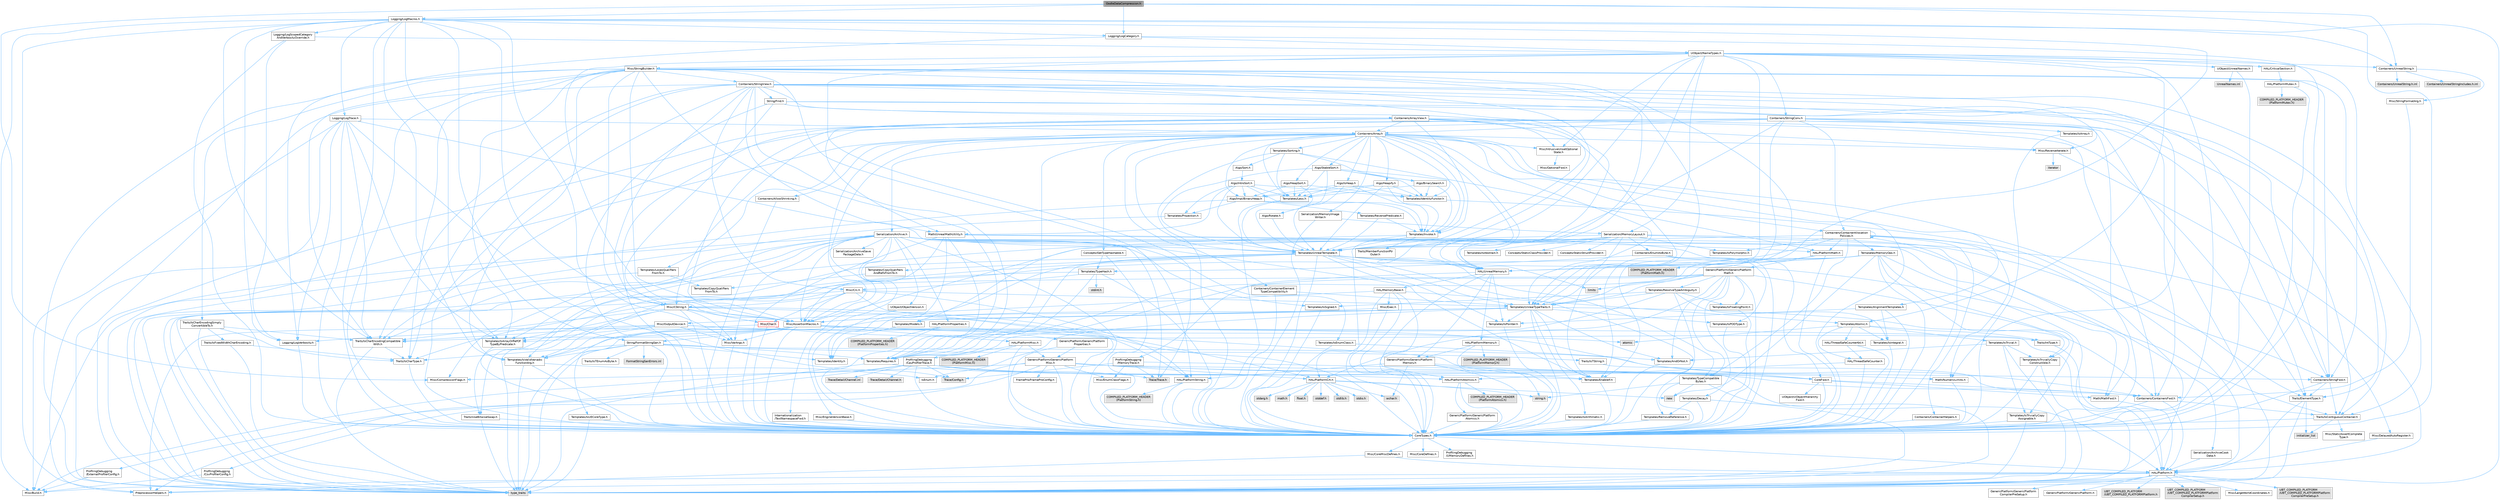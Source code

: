 digraph "OodleDataCompression.h"
{
 // INTERACTIVE_SVG=YES
 // LATEX_PDF_SIZE
  bgcolor="transparent";
  edge [fontname=Helvetica,fontsize=10,labelfontname=Helvetica,labelfontsize=10];
  node [fontname=Helvetica,fontsize=10,shape=box,height=0.2,width=0.4];
  Node1 [id="Node000001",label="OodleDataCompression.h",height=0.2,width=0.4,color="gray40", fillcolor="grey60", style="filled", fontcolor="black",tooltip=" "];
  Node1 -> Node2 [id="edge1_Node000001_Node000002",color="steelblue1",style="solid",tooltip=" "];
  Node2 [id="Node000002",label="Containers/UnrealString.h",height=0.2,width=0.4,color="grey40", fillcolor="white", style="filled",URL="$d5/dba/UnrealString_8h.html",tooltip=" "];
  Node2 -> Node3 [id="edge2_Node000002_Node000003",color="steelblue1",style="solid",tooltip=" "];
  Node3 [id="Node000003",label="Containers/UnrealStringIncludes.h.inl",height=0.2,width=0.4,color="grey60", fillcolor="#E0E0E0", style="filled",tooltip=" "];
  Node2 -> Node4 [id="edge3_Node000002_Node000004",color="steelblue1",style="solid",tooltip=" "];
  Node4 [id="Node000004",label="Containers/UnrealString.h.inl",height=0.2,width=0.4,color="grey60", fillcolor="#E0E0E0", style="filled",tooltip=" "];
  Node2 -> Node5 [id="edge4_Node000002_Node000005",color="steelblue1",style="solid",tooltip=" "];
  Node5 [id="Node000005",label="Misc/StringFormatArg.h",height=0.2,width=0.4,color="grey40", fillcolor="white", style="filled",URL="$d2/d16/StringFormatArg_8h.html",tooltip=" "];
  Node5 -> Node6 [id="edge5_Node000005_Node000006",color="steelblue1",style="solid",tooltip=" "];
  Node6 [id="Node000006",label="Containers/ContainersFwd.h",height=0.2,width=0.4,color="grey40", fillcolor="white", style="filled",URL="$d4/d0a/ContainersFwd_8h.html",tooltip=" "];
  Node6 -> Node7 [id="edge6_Node000006_Node000007",color="steelblue1",style="solid",tooltip=" "];
  Node7 [id="Node000007",label="HAL/Platform.h",height=0.2,width=0.4,color="grey40", fillcolor="white", style="filled",URL="$d9/dd0/Platform_8h.html",tooltip=" "];
  Node7 -> Node8 [id="edge7_Node000007_Node000008",color="steelblue1",style="solid",tooltip=" "];
  Node8 [id="Node000008",label="Misc/Build.h",height=0.2,width=0.4,color="grey40", fillcolor="white", style="filled",URL="$d3/dbb/Build_8h.html",tooltip=" "];
  Node7 -> Node9 [id="edge8_Node000007_Node000009",color="steelblue1",style="solid",tooltip=" "];
  Node9 [id="Node000009",label="Misc/LargeWorldCoordinates.h",height=0.2,width=0.4,color="grey40", fillcolor="white", style="filled",URL="$d2/dcb/LargeWorldCoordinates_8h.html",tooltip=" "];
  Node7 -> Node10 [id="edge9_Node000007_Node000010",color="steelblue1",style="solid",tooltip=" "];
  Node10 [id="Node000010",label="type_traits",height=0.2,width=0.4,color="grey60", fillcolor="#E0E0E0", style="filled",tooltip=" "];
  Node7 -> Node11 [id="edge10_Node000007_Node000011",color="steelblue1",style="solid",tooltip=" "];
  Node11 [id="Node000011",label="PreprocessorHelpers.h",height=0.2,width=0.4,color="grey40", fillcolor="white", style="filled",URL="$db/ddb/PreprocessorHelpers_8h.html",tooltip=" "];
  Node7 -> Node12 [id="edge11_Node000007_Node000012",color="steelblue1",style="solid",tooltip=" "];
  Node12 [id="Node000012",label="UBT_COMPILED_PLATFORM\l/UBT_COMPILED_PLATFORMPlatform\lCompilerPreSetup.h",height=0.2,width=0.4,color="grey60", fillcolor="#E0E0E0", style="filled",tooltip=" "];
  Node7 -> Node13 [id="edge12_Node000007_Node000013",color="steelblue1",style="solid",tooltip=" "];
  Node13 [id="Node000013",label="GenericPlatform/GenericPlatform\lCompilerPreSetup.h",height=0.2,width=0.4,color="grey40", fillcolor="white", style="filled",URL="$d9/dc8/GenericPlatformCompilerPreSetup_8h.html",tooltip=" "];
  Node7 -> Node14 [id="edge13_Node000007_Node000014",color="steelblue1",style="solid",tooltip=" "];
  Node14 [id="Node000014",label="GenericPlatform/GenericPlatform.h",height=0.2,width=0.4,color="grey40", fillcolor="white", style="filled",URL="$d6/d84/GenericPlatform_8h.html",tooltip=" "];
  Node7 -> Node15 [id="edge14_Node000007_Node000015",color="steelblue1",style="solid",tooltip=" "];
  Node15 [id="Node000015",label="UBT_COMPILED_PLATFORM\l/UBT_COMPILED_PLATFORMPlatform.h",height=0.2,width=0.4,color="grey60", fillcolor="#E0E0E0", style="filled",tooltip=" "];
  Node7 -> Node16 [id="edge15_Node000007_Node000016",color="steelblue1",style="solid",tooltip=" "];
  Node16 [id="Node000016",label="UBT_COMPILED_PLATFORM\l/UBT_COMPILED_PLATFORMPlatform\lCompilerSetup.h",height=0.2,width=0.4,color="grey60", fillcolor="#E0E0E0", style="filled",tooltip=" "];
  Node6 -> Node17 [id="edge16_Node000006_Node000017",color="steelblue1",style="solid",tooltip=" "];
  Node17 [id="Node000017",label="CoreTypes.h",height=0.2,width=0.4,color="grey40", fillcolor="white", style="filled",URL="$dc/dec/CoreTypes_8h.html",tooltip=" "];
  Node17 -> Node7 [id="edge17_Node000017_Node000007",color="steelblue1",style="solid",tooltip=" "];
  Node17 -> Node18 [id="edge18_Node000017_Node000018",color="steelblue1",style="solid",tooltip=" "];
  Node18 [id="Node000018",label="ProfilingDebugging\l/UMemoryDefines.h",height=0.2,width=0.4,color="grey40", fillcolor="white", style="filled",URL="$d2/da2/UMemoryDefines_8h.html",tooltip=" "];
  Node17 -> Node19 [id="edge19_Node000017_Node000019",color="steelblue1",style="solid",tooltip=" "];
  Node19 [id="Node000019",label="Misc/CoreMiscDefines.h",height=0.2,width=0.4,color="grey40", fillcolor="white", style="filled",URL="$da/d38/CoreMiscDefines_8h.html",tooltip=" "];
  Node19 -> Node7 [id="edge20_Node000019_Node000007",color="steelblue1",style="solid",tooltip=" "];
  Node19 -> Node11 [id="edge21_Node000019_Node000011",color="steelblue1",style="solid",tooltip=" "];
  Node17 -> Node20 [id="edge22_Node000017_Node000020",color="steelblue1",style="solid",tooltip=" "];
  Node20 [id="Node000020",label="Misc/CoreDefines.h",height=0.2,width=0.4,color="grey40", fillcolor="white", style="filled",URL="$d3/dd2/CoreDefines_8h.html",tooltip=" "];
  Node6 -> Node21 [id="edge23_Node000006_Node000021",color="steelblue1",style="solid",tooltip=" "];
  Node21 [id="Node000021",label="Traits/IsContiguousContainer.h",height=0.2,width=0.4,color="grey40", fillcolor="white", style="filled",URL="$d5/d3c/IsContiguousContainer_8h.html",tooltip=" "];
  Node21 -> Node17 [id="edge24_Node000021_Node000017",color="steelblue1",style="solid",tooltip=" "];
  Node21 -> Node22 [id="edge25_Node000021_Node000022",color="steelblue1",style="solid",tooltip=" "];
  Node22 [id="Node000022",label="Misc/StaticAssertComplete\lType.h",height=0.2,width=0.4,color="grey40", fillcolor="white", style="filled",URL="$d5/d4e/StaticAssertCompleteType_8h.html",tooltip=" "];
  Node21 -> Node23 [id="edge26_Node000021_Node000023",color="steelblue1",style="solid",tooltip=" "];
  Node23 [id="Node000023",label="initializer_list",height=0.2,width=0.4,color="grey60", fillcolor="#E0E0E0", style="filled",tooltip=" "];
  Node1 -> Node17 [id="edge27_Node000001_Node000017",color="steelblue1",style="solid",tooltip=" "];
  Node1 -> Node24 [id="edge28_Node000001_Node000024",color="steelblue1",style="solid",tooltip=" "];
  Node24 [id="Node000024",label="Logging/LogCategory.h",height=0.2,width=0.4,color="grey40", fillcolor="white", style="filled",URL="$d9/d36/LogCategory_8h.html",tooltip=" "];
  Node24 -> Node17 [id="edge29_Node000024_Node000017",color="steelblue1",style="solid",tooltip=" "];
  Node24 -> Node25 [id="edge30_Node000024_Node000025",color="steelblue1",style="solid",tooltip=" "];
  Node25 [id="Node000025",label="Logging/LogVerbosity.h",height=0.2,width=0.4,color="grey40", fillcolor="white", style="filled",URL="$d2/d8f/LogVerbosity_8h.html",tooltip=" "];
  Node25 -> Node17 [id="edge31_Node000025_Node000017",color="steelblue1",style="solid",tooltip=" "];
  Node24 -> Node26 [id="edge32_Node000024_Node000026",color="steelblue1",style="solid",tooltip=" "];
  Node26 [id="Node000026",label="UObject/NameTypes.h",height=0.2,width=0.4,color="grey40", fillcolor="white", style="filled",URL="$d6/d35/NameTypes_8h.html",tooltip=" "];
  Node26 -> Node17 [id="edge33_Node000026_Node000017",color="steelblue1",style="solid",tooltip=" "];
  Node26 -> Node27 [id="edge34_Node000026_Node000027",color="steelblue1",style="solid",tooltip=" "];
  Node27 [id="Node000027",label="Misc/AssertionMacros.h",height=0.2,width=0.4,color="grey40", fillcolor="white", style="filled",URL="$d0/dfa/AssertionMacros_8h.html",tooltip=" "];
  Node27 -> Node17 [id="edge35_Node000027_Node000017",color="steelblue1",style="solid",tooltip=" "];
  Node27 -> Node7 [id="edge36_Node000027_Node000007",color="steelblue1",style="solid",tooltip=" "];
  Node27 -> Node28 [id="edge37_Node000027_Node000028",color="steelblue1",style="solid",tooltip=" "];
  Node28 [id="Node000028",label="HAL/PlatformMisc.h",height=0.2,width=0.4,color="grey40", fillcolor="white", style="filled",URL="$d0/df5/PlatformMisc_8h.html",tooltip=" "];
  Node28 -> Node17 [id="edge38_Node000028_Node000017",color="steelblue1",style="solid",tooltip=" "];
  Node28 -> Node29 [id="edge39_Node000028_Node000029",color="steelblue1",style="solid",tooltip=" "];
  Node29 [id="Node000029",label="GenericPlatform/GenericPlatform\lMisc.h",height=0.2,width=0.4,color="grey40", fillcolor="white", style="filled",URL="$db/d9a/GenericPlatformMisc_8h.html",tooltip=" "];
  Node29 -> Node30 [id="edge40_Node000029_Node000030",color="steelblue1",style="solid",tooltip=" "];
  Node30 [id="Node000030",label="Containers/StringFwd.h",height=0.2,width=0.4,color="grey40", fillcolor="white", style="filled",URL="$df/d37/StringFwd_8h.html",tooltip=" "];
  Node30 -> Node17 [id="edge41_Node000030_Node000017",color="steelblue1",style="solid",tooltip=" "];
  Node30 -> Node31 [id="edge42_Node000030_Node000031",color="steelblue1",style="solid",tooltip=" "];
  Node31 [id="Node000031",label="Traits/ElementType.h",height=0.2,width=0.4,color="grey40", fillcolor="white", style="filled",URL="$d5/d4f/ElementType_8h.html",tooltip=" "];
  Node31 -> Node7 [id="edge43_Node000031_Node000007",color="steelblue1",style="solid",tooltip=" "];
  Node31 -> Node23 [id="edge44_Node000031_Node000023",color="steelblue1",style="solid",tooltip=" "];
  Node31 -> Node10 [id="edge45_Node000031_Node000010",color="steelblue1",style="solid",tooltip=" "];
  Node30 -> Node21 [id="edge46_Node000030_Node000021",color="steelblue1",style="solid",tooltip=" "];
  Node29 -> Node32 [id="edge47_Node000029_Node000032",color="steelblue1",style="solid",tooltip=" "];
  Node32 [id="Node000032",label="CoreFwd.h",height=0.2,width=0.4,color="grey40", fillcolor="white", style="filled",URL="$d1/d1e/CoreFwd_8h.html",tooltip=" "];
  Node32 -> Node17 [id="edge48_Node000032_Node000017",color="steelblue1",style="solid",tooltip=" "];
  Node32 -> Node6 [id="edge49_Node000032_Node000006",color="steelblue1",style="solid",tooltip=" "];
  Node32 -> Node33 [id="edge50_Node000032_Node000033",color="steelblue1",style="solid",tooltip=" "];
  Node33 [id="Node000033",label="Math/MathFwd.h",height=0.2,width=0.4,color="grey40", fillcolor="white", style="filled",URL="$d2/d10/MathFwd_8h.html",tooltip=" "];
  Node33 -> Node7 [id="edge51_Node000033_Node000007",color="steelblue1",style="solid",tooltip=" "];
  Node32 -> Node34 [id="edge52_Node000032_Node000034",color="steelblue1",style="solid",tooltip=" "];
  Node34 [id="Node000034",label="UObject/UObjectHierarchy\lFwd.h",height=0.2,width=0.4,color="grey40", fillcolor="white", style="filled",URL="$d3/d13/UObjectHierarchyFwd_8h.html",tooltip=" "];
  Node29 -> Node17 [id="edge53_Node000029_Node000017",color="steelblue1",style="solid",tooltip=" "];
  Node29 -> Node35 [id="edge54_Node000029_Node000035",color="steelblue1",style="solid",tooltip=" "];
  Node35 [id="Node000035",label="FramePro/FrameProConfig.h",height=0.2,width=0.4,color="grey40", fillcolor="white", style="filled",URL="$d7/d90/FrameProConfig_8h.html",tooltip=" "];
  Node29 -> Node36 [id="edge55_Node000029_Node000036",color="steelblue1",style="solid",tooltip=" "];
  Node36 [id="Node000036",label="HAL/PlatformCrt.h",height=0.2,width=0.4,color="grey40", fillcolor="white", style="filled",URL="$d8/d75/PlatformCrt_8h.html",tooltip=" "];
  Node36 -> Node37 [id="edge56_Node000036_Node000037",color="steelblue1",style="solid",tooltip=" "];
  Node37 [id="Node000037",label="new",height=0.2,width=0.4,color="grey60", fillcolor="#E0E0E0", style="filled",tooltip=" "];
  Node36 -> Node38 [id="edge57_Node000036_Node000038",color="steelblue1",style="solid",tooltip=" "];
  Node38 [id="Node000038",label="wchar.h",height=0.2,width=0.4,color="grey60", fillcolor="#E0E0E0", style="filled",tooltip=" "];
  Node36 -> Node39 [id="edge58_Node000036_Node000039",color="steelblue1",style="solid",tooltip=" "];
  Node39 [id="Node000039",label="stddef.h",height=0.2,width=0.4,color="grey60", fillcolor="#E0E0E0", style="filled",tooltip=" "];
  Node36 -> Node40 [id="edge59_Node000036_Node000040",color="steelblue1",style="solid",tooltip=" "];
  Node40 [id="Node000040",label="stdlib.h",height=0.2,width=0.4,color="grey60", fillcolor="#E0E0E0", style="filled",tooltip=" "];
  Node36 -> Node41 [id="edge60_Node000036_Node000041",color="steelblue1",style="solid",tooltip=" "];
  Node41 [id="Node000041",label="stdio.h",height=0.2,width=0.4,color="grey60", fillcolor="#E0E0E0", style="filled",tooltip=" "];
  Node36 -> Node42 [id="edge61_Node000036_Node000042",color="steelblue1",style="solid",tooltip=" "];
  Node42 [id="Node000042",label="stdarg.h",height=0.2,width=0.4,color="grey60", fillcolor="#E0E0E0", style="filled",tooltip=" "];
  Node36 -> Node43 [id="edge62_Node000036_Node000043",color="steelblue1",style="solid",tooltip=" "];
  Node43 [id="Node000043",label="math.h",height=0.2,width=0.4,color="grey60", fillcolor="#E0E0E0", style="filled",tooltip=" "];
  Node36 -> Node44 [id="edge63_Node000036_Node000044",color="steelblue1",style="solid",tooltip=" "];
  Node44 [id="Node000044",label="float.h",height=0.2,width=0.4,color="grey60", fillcolor="#E0E0E0", style="filled",tooltip=" "];
  Node36 -> Node45 [id="edge64_Node000036_Node000045",color="steelblue1",style="solid",tooltip=" "];
  Node45 [id="Node000045",label="string.h",height=0.2,width=0.4,color="grey60", fillcolor="#E0E0E0", style="filled",tooltip=" "];
  Node29 -> Node46 [id="edge65_Node000029_Node000046",color="steelblue1",style="solid",tooltip=" "];
  Node46 [id="Node000046",label="Math/NumericLimits.h",height=0.2,width=0.4,color="grey40", fillcolor="white", style="filled",URL="$df/d1b/NumericLimits_8h.html",tooltip=" "];
  Node46 -> Node17 [id="edge66_Node000046_Node000017",color="steelblue1",style="solid",tooltip=" "];
  Node29 -> Node47 [id="edge67_Node000029_Node000047",color="steelblue1",style="solid",tooltip=" "];
  Node47 [id="Node000047",label="Misc/CompressionFlags.h",height=0.2,width=0.4,color="grey40", fillcolor="white", style="filled",URL="$d9/d76/CompressionFlags_8h.html",tooltip=" "];
  Node29 -> Node48 [id="edge68_Node000029_Node000048",color="steelblue1",style="solid",tooltip=" "];
  Node48 [id="Node000048",label="Misc/EnumClassFlags.h",height=0.2,width=0.4,color="grey40", fillcolor="white", style="filled",URL="$d8/de7/EnumClassFlags_8h.html",tooltip=" "];
  Node29 -> Node49 [id="edge69_Node000029_Node000049",color="steelblue1",style="solid",tooltip=" "];
  Node49 [id="Node000049",label="ProfilingDebugging\l/CsvProfilerConfig.h",height=0.2,width=0.4,color="grey40", fillcolor="white", style="filled",URL="$d3/d88/CsvProfilerConfig_8h.html",tooltip=" "];
  Node49 -> Node8 [id="edge70_Node000049_Node000008",color="steelblue1",style="solid",tooltip=" "];
  Node29 -> Node50 [id="edge71_Node000029_Node000050",color="steelblue1",style="solid",tooltip=" "];
  Node50 [id="Node000050",label="ProfilingDebugging\l/ExternalProfilerConfig.h",height=0.2,width=0.4,color="grey40", fillcolor="white", style="filled",URL="$d3/dbb/ExternalProfilerConfig_8h.html",tooltip=" "];
  Node50 -> Node8 [id="edge72_Node000050_Node000008",color="steelblue1",style="solid",tooltip=" "];
  Node28 -> Node51 [id="edge73_Node000028_Node000051",color="steelblue1",style="solid",tooltip=" "];
  Node51 [id="Node000051",label="COMPILED_PLATFORM_HEADER\l(PlatformMisc.h)",height=0.2,width=0.4,color="grey60", fillcolor="#E0E0E0", style="filled",tooltip=" "];
  Node28 -> Node52 [id="edge74_Node000028_Node000052",color="steelblue1",style="solid",tooltip=" "];
  Node52 [id="Node000052",label="ProfilingDebugging\l/CpuProfilerTrace.h",height=0.2,width=0.4,color="grey40", fillcolor="white", style="filled",URL="$da/dcb/CpuProfilerTrace_8h.html",tooltip=" "];
  Node52 -> Node17 [id="edge75_Node000052_Node000017",color="steelblue1",style="solid",tooltip=" "];
  Node52 -> Node6 [id="edge76_Node000052_Node000006",color="steelblue1",style="solid",tooltip=" "];
  Node52 -> Node53 [id="edge77_Node000052_Node000053",color="steelblue1",style="solid",tooltip=" "];
  Node53 [id="Node000053",label="HAL/PlatformAtomics.h",height=0.2,width=0.4,color="grey40", fillcolor="white", style="filled",URL="$d3/d36/PlatformAtomics_8h.html",tooltip=" "];
  Node53 -> Node17 [id="edge78_Node000053_Node000017",color="steelblue1",style="solid",tooltip=" "];
  Node53 -> Node54 [id="edge79_Node000053_Node000054",color="steelblue1",style="solid",tooltip=" "];
  Node54 [id="Node000054",label="GenericPlatform/GenericPlatform\lAtomics.h",height=0.2,width=0.4,color="grey40", fillcolor="white", style="filled",URL="$da/d72/GenericPlatformAtomics_8h.html",tooltip=" "];
  Node54 -> Node17 [id="edge80_Node000054_Node000017",color="steelblue1",style="solid",tooltip=" "];
  Node53 -> Node55 [id="edge81_Node000053_Node000055",color="steelblue1",style="solid",tooltip=" "];
  Node55 [id="Node000055",label="COMPILED_PLATFORM_HEADER\l(PlatformAtomics.h)",height=0.2,width=0.4,color="grey60", fillcolor="#E0E0E0", style="filled",tooltip=" "];
  Node52 -> Node11 [id="edge82_Node000052_Node000011",color="steelblue1",style="solid",tooltip=" "];
  Node52 -> Node8 [id="edge83_Node000052_Node000008",color="steelblue1",style="solid",tooltip=" "];
  Node52 -> Node56 [id="edge84_Node000052_Node000056",color="steelblue1",style="solid",tooltip=" "];
  Node56 [id="Node000056",label="Trace/Config.h",height=0.2,width=0.4,color="grey60", fillcolor="#E0E0E0", style="filled",tooltip=" "];
  Node52 -> Node57 [id="edge85_Node000052_Node000057",color="steelblue1",style="solid",tooltip=" "];
  Node57 [id="Node000057",label="Trace/Detail/Channel.h",height=0.2,width=0.4,color="grey60", fillcolor="#E0E0E0", style="filled",tooltip=" "];
  Node52 -> Node58 [id="edge86_Node000052_Node000058",color="steelblue1",style="solid",tooltip=" "];
  Node58 [id="Node000058",label="Trace/Detail/Channel.inl",height=0.2,width=0.4,color="grey60", fillcolor="#E0E0E0", style="filled",tooltip=" "];
  Node52 -> Node59 [id="edge87_Node000052_Node000059",color="steelblue1",style="solid",tooltip=" "];
  Node59 [id="Node000059",label="Trace/Trace.h",height=0.2,width=0.4,color="grey60", fillcolor="#E0E0E0", style="filled",tooltip=" "];
  Node27 -> Node11 [id="edge88_Node000027_Node000011",color="steelblue1",style="solid",tooltip=" "];
  Node27 -> Node60 [id="edge89_Node000027_Node000060",color="steelblue1",style="solid",tooltip=" "];
  Node60 [id="Node000060",label="Templates/EnableIf.h",height=0.2,width=0.4,color="grey40", fillcolor="white", style="filled",URL="$d7/d60/EnableIf_8h.html",tooltip=" "];
  Node60 -> Node17 [id="edge90_Node000060_Node000017",color="steelblue1",style="solid",tooltip=" "];
  Node27 -> Node61 [id="edge91_Node000027_Node000061",color="steelblue1",style="solid",tooltip=" "];
  Node61 [id="Node000061",label="Templates/IsArrayOrRefOf\lTypeByPredicate.h",height=0.2,width=0.4,color="grey40", fillcolor="white", style="filled",URL="$d6/da1/IsArrayOrRefOfTypeByPredicate_8h.html",tooltip=" "];
  Node61 -> Node17 [id="edge92_Node000061_Node000017",color="steelblue1",style="solid",tooltip=" "];
  Node27 -> Node62 [id="edge93_Node000027_Node000062",color="steelblue1",style="solid",tooltip=" "];
  Node62 [id="Node000062",label="Templates/IsValidVariadic\lFunctionArg.h",height=0.2,width=0.4,color="grey40", fillcolor="white", style="filled",URL="$d0/dc8/IsValidVariadicFunctionArg_8h.html",tooltip=" "];
  Node62 -> Node17 [id="edge94_Node000062_Node000017",color="steelblue1",style="solid",tooltip=" "];
  Node62 -> Node63 [id="edge95_Node000062_Node000063",color="steelblue1",style="solid",tooltip=" "];
  Node63 [id="Node000063",label="IsEnum.h",height=0.2,width=0.4,color="grey40", fillcolor="white", style="filled",URL="$d4/de5/IsEnum_8h.html",tooltip=" "];
  Node62 -> Node10 [id="edge96_Node000062_Node000010",color="steelblue1",style="solid",tooltip=" "];
  Node27 -> Node64 [id="edge97_Node000027_Node000064",color="steelblue1",style="solid",tooltip=" "];
  Node64 [id="Node000064",label="Traits/IsCharEncodingCompatible\lWith.h",height=0.2,width=0.4,color="grey40", fillcolor="white", style="filled",URL="$df/dd1/IsCharEncodingCompatibleWith_8h.html",tooltip=" "];
  Node64 -> Node10 [id="edge98_Node000064_Node000010",color="steelblue1",style="solid",tooltip=" "];
  Node64 -> Node65 [id="edge99_Node000064_Node000065",color="steelblue1",style="solid",tooltip=" "];
  Node65 [id="Node000065",label="Traits/IsCharType.h",height=0.2,width=0.4,color="grey40", fillcolor="white", style="filled",URL="$db/d51/IsCharType_8h.html",tooltip=" "];
  Node65 -> Node17 [id="edge100_Node000065_Node000017",color="steelblue1",style="solid",tooltip=" "];
  Node27 -> Node66 [id="edge101_Node000027_Node000066",color="steelblue1",style="solid",tooltip=" "];
  Node66 [id="Node000066",label="Misc/VarArgs.h",height=0.2,width=0.4,color="grey40", fillcolor="white", style="filled",URL="$d5/d6f/VarArgs_8h.html",tooltip=" "];
  Node66 -> Node17 [id="edge102_Node000066_Node000017",color="steelblue1",style="solid",tooltip=" "];
  Node27 -> Node67 [id="edge103_Node000027_Node000067",color="steelblue1",style="solid",tooltip=" "];
  Node67 [id="Node000067",label="String/FormatStringSan.h",height=0.2,width=0.4,color="grey40", fillcolor="white", style="filled",URL="$d3/d8b/FormatStringSan_8h.html",tooltip=" "];
  Node67 -> Node10 [id="edge104_Node000067_Node000010",color="steelblue1",style="solid",tooltip=" "];
  Node67 -> Node17 [id="edge105_Node000067_Node000017",color="steelblue1",style="solid",tooltip=" "];
  Node67 -> Node68 [id="edge106_Node000067_Node000068",color="steelblue1",style="solid",tooltip=" "];
  Node68 [id="Node000068",label="Templates/Requires.h",height=0.2,width=0.4,color="grey40", fillcolor="white", style="filled",URL="$dc/d96/Requires_8h.html",tooltip=" "];
  Node68 -> Node60 [id="edge107_Node000068_Node000060",color="steelblue1",style="solid",tooltip=" "];
  Node68 -> Node10 [id="edge108_Node000068_Node000010",color="steelblue1",style="solid",tooltip=" "];
  Node67 -> Node69 [id="edge109_Node000067_Node000069",color="steelblue1",style="solid",tooltip=" "];
  Node69 [id="Node000069",label="Templates/Identity.h",height=0.2,width=0.4,color="grey40", fillcolor="white", style="filled",URL="$d0/dd5/Identity_8h.html",tooltip=" "];
  Node67 -> Node62 [id="edge110_Node000067_Node000062",color="steelblue1",style="solid",tooltip=" "];
  Node67 -> Node65 [id="edge111_Node000067_Node000065",color="steelblue1",style="solid",tooltip=" "];
  Node67 -> Node70 [id="edge112_Node000067_Node000070",color="steelblue1",style="solid",tooltip=" "];
  Node70 [id="Node000070",label="Traits/IsTEnumAsByte.h",height=0.2,width=0.4,color="grey40", fillcolor="white", style="filled",URL="$d1/de6/IsTEnumAsByte_8h.html",tooltip=" "];
  Node67 -> Node71 [id="edge113_Node000067_Node000071",color="steelblue1",style="solid",tooltip=" "];
  Node71 [id="Node000071",label="Traits/IsTString.h",height=0.2,width=0.4,color="grey40", fillcolor="white", style="filled",URL="$d0/df8/IsTString_8h.html",tooltip=" "];
  Node71 -> Node6 [id="edge114_Node000071_Node000006",color="steelblue1",style="solid",tooltip=" "];
  Node67 -> Node6 [id="edge115_Node000067_Node000006",color="steelblue1",style="solid",tooltip=" "];
  Node67 -> Node72 [id="edge116_Node000067_Node000072",color="steelblue1",style="solid",tooltip=" "];
  Node72 [id="Node000072",label="FormatStringSanErrors.inl",height=0.2,width=0.4,color="grey60", fillcolor="#E0E0E0", style="filled",tooltip=" "];
  Node27 -> Node73 [id="edge117_Node000027_Node000073",color="steelblue1",style="solid",tooltip=" "];
  Node73 [id="Node000073",label="atomic",height=0.2,width=0.4,color="grey60", fillcolor="#E0E0E0", style="filled",tooltip=" "];
  Node26 -> Node74 [id="edge118_Node000026_Node000074",color="steelblue1",style="solid",tooltip=" "];
  Node74 [id="Node000074",label="HAL/UnrealMemory.h",height=0.2,width=0.4,color="grey40", fillcolor="white", style="filled",URL="$d9/d96/UnrealMemory_8h.html",tooltip=" "];
  Node74 -> Node17 [id="edge119_Node000074_Node000017",color="steelblue1",style="solid",tooltip=" "];
  Node74 -> Node75 [id="edge120_Node000074_Node000075",color="steelblue1",style="solid",tooltip=" "];
  Node75 [id="Node000075",label="GenericPlatform/GenericPlatform\lMemory.h",height=0.2,width=0.4,color="grey40", fillcolor="white", style="filled",URL="$dd/d22/GenericPlatformMemory_8h.html",tooltip=" "];
  Node75 -> Node32 [id="edge121_Node000075_Node000032",color="steelblue1",style="solid",tooltip=" "];
  Node75 -> Node17 [id="edge122_Node000075_Node000017",color="steelblue1",style="solid",tooltip=" "];
  Node75 -> Node76 [id="edge123_Node000075_Node000076",color="steelblue1",style="solid",tooltip=" "];
  Node76 [id="Node000076",label="HAL/PlatformString.h",height=0.2,width=0.4,color="grey40", fillcolor="white", style="filled",URL="$db/db5/PlatformString_8h.html",tooltip=" "];
  Node76 -> Node17 [id="edge124_Node000076_Node000017",color="steelblue1",style="solid",tooltip=" "];
  Node76 -> Node77 [id="edge125_Node000076_Node000077",color="steelblue1",style="solid",tooltip=" "];
  Node77 [id="Node000077",label="COMPILED_PLATFORM_HEADER\l(PlatformString.h)",height=0.2,width=0.4,color="grey60", fillcolor="#E0E0E0", style="filled",tooltip=" "];
  Node75 -> Node45 [id="edge126_Node000075_Node000045",color="steelblue1",style="solid",tooltip=" "];
  Node75 -> Node38 [id="edge127_Node000075_Node000038",color="steelblue1",style="solid",tooltip=" "];
  Node74 -> Node78 [id="edge128_Node000074_Node000078",color="steelblue1",style="solid",tooltip=" "];
  Node78 [id="Node000078",label="HAL/MemoryBase.h",height=0.2,width=0.4,color="grey40", fillcolor="white", style="filled",URL="$d6/d9f/MemoryBase_8h.html",tooltip=" "];
  Node78 -> Node17 [id="edge129_Node000078_Node000017",color="steelblue1",style="solid",tooltip=" "];
  Node78 -> Node53 [id="edge130_Node000078_Node000053",color="steelblue1",style="solid",tooltip=" "];
  Node78 -> Node36 [id="edge131_Node000078_Node000036",color="steelblue1",style="solid",tooltip=" "];
  Node78 -> Node79 [id="edge132_Node000078_Node000079",color="steelblue1",style="solid",tooltip=" "];
  Node79 [id="Node000079",label="Misc/Exec.h",height=0.2,width=0.4,color="grey40", fillcolor="white", style="filled",URL="$de/ddb/Exec_8h.html",tooltip=" "];
  Node79 -> Node17 [id="edge133_Node000079_Node000017",color="steelblue1",style="solid",tooltip=" "];
  Node79 -> Node27 [id="edge134_Node000079_Node000027",color="steelblue1",style="solid",tooltip=" "];
  Node78 -> Node80 [id="edge135_Node000078_Node000080",color="steelblue1",style="solid",tooltip=" "];
  Node80 [id="Node000080",label="Misc/OutputDevice.h",height=0.2,width=0.4,color="grey40", fillcolor="white", style="filled",URL="$d7/d32/OutputDevice_8h.html",tooltip=" "];
  Node80 -> Node32 [id="edge136_Node000080_Node000032",color="steelblue1",style="solid",tooltip=" "];
  Node80 -> Node17 [id="edge137_Node000080_Node000017",color="steelblue1",style="solid",tooltip=" "];
  Node80 -> Node25 [id="edge138_Node000080_Node000025",color="steelblue1",style="solid",tooltip=" "];
  Node80 -> Node66 [id="edge139_Node000080_Node000066",color="steelblue1",style="solid",tooltip=" "];
  Node80 -> Node61 [id="edge140_Node000080_Node000061",color="steelblue1",style="solid",tooltip=" "];
  Node80 -> Node62 [id="edge141_Node000080_Node000062",color="steelblue1",style="solid",tooltip=" "];
  Node80 -> Node64 [id="edge142_Node000080_Node000064",color="steelblue1",style="solid",tooltip=" "];
  Node78 -> Node81 [id="edge143_Node000078_Node000081",color="steelblue1",style="solid",tooltip=" "];
  Node81 [id="Node000081",label="Templates/Atomic.h",height=0.2,width=0.4,color="grey40", fillcolor="white", style="filled",URL="$d3/d91/Atomic_8h.html",tooltip=" "];
  Node81 -> Node82 [id="edge144_Node000081_Node000082",color="steelblue1",style="solid",tooltip=" "];
  Node82 [id="Node000082",label="HAL/ThreadSafeCounter.h",height=0.2,width=0.4,color="grey40", fillcolor="white", style="filled",URL="$dc/dc9/ThreadSafeCounter_8h.html",tooltip=" "];
  Node82 -> Node17 [id="edge145_Node000082_Node000017",color="steelblue1",style="solid",tooltip=" "];
  Node82 -> Node53 [id="edge146_Node000082_Node000053",color="steelblue1",style="solid",tooltip=" "];
  Node81 -> Node83 [id="edge147_Node000081_Node000083",color="steelblue1",style="solid",tooltip=" "];
  Node83 [id="Node000083",label="HAL/ThreadSafeCounter64.h",height=0.2,width=0.4,color="grey40", fillcolor="white", style="filled",URL="$d0/d12/ThreadSafeCounter64_8h.html",tooltip=" "];
  Node83 -> Node17 [id="edge148_Node000083_Node000017",color="steelblue1",style="solid",tooltip=" "];
  Node83 -> Node82 [id="edge149_Node000083_Node000082",color="steelblue1",style="solid",tooltip=" "];
  Node81 -> Node84 [id="edge150_Node000081_Node000084",color="steelblue1",style="solid",tooltip=" "];
  Node84 [id="Node000084",label="Templates/IsIntegral.h",height=0.2,width=0.4,color="grey40", fillcolor="white", style="filled",URL="$da/d64/IsIntegral_8h.html",tooltip=" "];
  Node84 -> Node17 [id="edge151_Node000084_Node000017",color="steelblue1",style="solid",tooltip=" "];
  Node81 -> Node85 [id="edge152_Node000081_Node000085",color="steelblue1",style="solid",tooltip=" "];
  Node85 [id="Node000085",label="Templates/IsTrivial.h",height=0.2,width=0.4,color="grey40", fillcolor="white", style="filled",URL="$da/d4c/IsTrivial_8h.html",tooltip=" "];
  Node85 -> Node86 [id="edge153_Node000085_Node000086",color="steelblue1",style="solid",tooltip=" "];
  Node86 [id="Node000086",label="Templates/AndOrNot.h",height=0.2,width=0.4,color="grey40", fillcolor="white", style="filled",URL="$db/d0a/AndOrNot_8h.html",tooltip=" "];
  Node86 -> Node17 [id="edge154_Node000086_Node000017",color="steelblue1",style="solid",tooltip=" "];
  Node85 -> Node87 [id="edge155_Node000085_Node000087",color="steelblue1",style="solid",tooltip=" "];
  Node87 [id="Node000087",label="Templates/IsTriviallyCopy\lConstructible.h",height=0.2,width=0.4,color="grey40", fillcolor="white", style="filled",URL="$d3/d78/IsTriviallyCopyConstructible_8h.html",tooltip=" "];
  Node87 -> Node17 [id="edge156_Node000087_Node000017",color="steelblue1",style="solid",tooltip=" "];
  Node87 -> Node10 [id="edge157_Node000087_Node000010",color="steelblue1",style="solid",tooltip=" "];
  Node85 -> Node88 [id="edge158_Node000085_Node000088",color="steelblue1",style="solid",tooltip=" "];
  Node88 [id="Node000088",label="Templates/IsTriviallyCopy\lAssignable.h",height=0.2,width=0.4,color="grey40", fillcolor="white", style="filled",URL="$d2/df2/IsTriviallyCopyAssignable_8h.html",tooltip=" "];
  Node88 -> Node17 [id="edge159_Node000088_Node000017",color="steelblue1",style="solid",tooltip=" "];
  Node88 -> Node10 [id="edge160_Node000088_Node000010",color="steelblue1",style="solid",tooltip=" "];
  Node85 -> Node10 [id="edge161_Node000085_Node000010",color="steelblue1",style="solid",tooltip=" "];
  Node81 -> Node89 [id="edge162_Node000081_Node000089",color="steelblue1",style="solid",tooltip=" "];
  Node89 [id="Node000089",label="Traits/IntType.h",height=0.2,width=0.4,color="grey40", fillcolor="white", style="filled",URL="$d7/deb/IntType_8h.html",tooltip=" "];
  Node89 -> Node7 [id="edge163_Node000089_Node000007",color="steelblue1",style="solid",tooltip=" "];
  Node81 -> Node73 [id="edge164_Node000081_Node000073",color="steelblue1",style="solid",tooltip=" "];
  Node74 -> Node90 [id="edge165_Node000074_Node000090",color="steelblue1",style="solid",tooltip=" "];
  Node90 [id="Node000090",label="HAL/PlatformMemory.h",height=0.2,width=0.4,color="grey40", fillcolor="white", style="filled",URL="$de/d68/PlatformMemory_8h.html",tooltip=" "];
  Node90 -> Node17 [id="edge166_Node000090_Node000017",color="steelblue1",style="solid",tooltip=" "];
  Node90 -> Node75 [id="edge167_Node000090_Node000075",color="steelblue1",style="solid",tooltip=" "];
  Node90 -> Node91 [id="edge168_Node000090_Node000091",color="steelblue1",style="solid",tooltip=" "];
  Node91 [id="Node000091",label="COMPILED_PLATFORM_HEADER\l(PlatformMemory.h)",height=0.2,width=0.4,color="grey60", fillcolor="#E0E0E0", style="filled",tooltip=" "];
  Node74 -> Node92 [id="edge169_Node000074_Node000092",color="steelblue1",style="solid",tooltip=" "];
  Node92 [id="Node000092",label="ProfilingDebugging\l/MemoryTrace.h",height=0.2,width=0.4,color="grey40", fillcolor="white", style="filled",URL="$da/dd7/MemoryTrace_8h.html",tooltip=" "];
  Node92 -> Node7 [id="edge170_Node000092_Node000007",color="steelblue1",style="solid",tooltip=" "];
  Node92 -> Node48 [id="edge171_Node000092_Node000048",color="steelblue1",style="solid",tooltip=" "];
  Node92 -> Node56 [id="edge172_Node000092_Node000056",color="steelblue1",style="solid",tooltip=" "];
  Node92 -> Node59 [id="edge173_Node000092_Node000059",color="steelblue1",style="solid",tooltip=" "];
  Node74 -> Node93 [id="edge174_Node000074_Node000093",color="steelblue1",style="solid",tooltip=" "];
  Node93 [id="Node000093",label="Templates/IsPointer.h",height=0.2,width=0.4,color="grey40", fillcolor="white", style="filled",URL="$d7/d05/IsPointer_8h.html",tooltip=" "];
  Node93 -> Node17 [id="edge175_Node000093_Node000017",color="steelblue1",style="solid",tooltip=" "];
  Node26 -> Node94 [id="edge176_Node000026_Node000094",color="steelblue1",style="solid",tooltip=" "];
  Node94 [id="Node000094",label="Templates/UnrealTypeTraits.h",height=0.2,width=0.4,color="grey40", fillcolor="white", style="filled",URL="$d2/d2d/UnrealTypeTraits_8h.html",tooltip=" "];
  Node94 -> Node17 [id="edge177_Node000094_Node000017",color="steelblue1",style="solid",tooltip=" "];
  Node94 -> Node93 [id="edge178_Node000094_Node000093",color="steelblue1",style="solid",tooltip=" "];
  Node94 -> Node27 [id="edge179_Node000094_Node000027",color="steelblue1",style="solid",tooltip=" "];
  Node94 -> Node86 [id="edge180_Node000094_Node000086",color="steelblue1",style="solid",tooltip=" "];
  Node94 -> Node60 [id="edge181_Node000094_Node000060",color="steelblue1",style="solid",tooltip=" "];
  Node94 -> Node95 [id="edge182_Node000094_Node000095",color="steelblue1",style="solid",tooltip=" "];
  Node95 [id="Node000095",label="Templates/IsArithmetic.h",height=0.2,width=0.4,color="grey40", fillcolor="white", style="filled",URL="$d2/d5d/IsArithmetic_8h.html",tooltip=" "];
  Node95 -> Node17 [id="edge183_Node000095_Node000017",color="steelblue1",style="solid",tooltip=" "];
  Node94 -> Node63 [id="edge184_Node000094_Node000063",color="steelblue1",style="solid",tooltip=" "];
  Node94 -> Node96 [id="edge185_Node000094_Node000096",color="steelblue1",style="solid",tooltip=" "];
  Node96 [id="Node000096",label="Templates/Models.h",height=0.2,width=0.4,color="grey40", fillcolor="white", style="filled",URL="$d3/d0c/Models_8h.html",tooltip=" "];
  Node96 -> Node69 [id="edge186_Node000096_Node000069",color="steelblue1",style="solid",tooltip=" "];
  Node94 -> Node97 [id="edge187_Node000094_Node000097",color="steelblue1",style="solid",tooltip=" "];
  Node97 [id="Node000097",label="Templates/IsPODType.h",height=0.2,width=0.4,color="grey40", fillcolor="white", style="filled",URL="$d7/db1/IsPODType_8h.html",tooltip=" "];
  Node97 -> Node17 [id="edge188_Node000097_Node000017",color="steelblue1",style="solid",tooltip=" "];
  Node94 -> Node98 [id="edge189_Node000094_Node000098",color="steelblue1",style="solid",tooltip=" "];
  Node98 [id="Node000098",label="Templates/IsUECoreType.h",height=0.2,width=0.4,color="grey40", fillcolor="white", style="filled",URL="$d1/db8/IsUECoreType_8h.html",tooltip=" "];
  Node98 -> Node17 [id="edge190_Node000098_Node000017",color="steelblue1",style="solid",tooltip=" "];
  Node98 -> Node10 [id="edge191_Node000098_Node000010",color="steelblue1",style="solid",tooltip=" "];
  Node94 -> Node87 [id="edge192_Node000094_Node000087",color="steelblue1",style="solid",tooltip=" "];
  Node26 -> Node99 [id="edge193_Node000026_Node000099",color="steelblue1",style="solid",tooltip=" "];
  Node99 [id="Node000099",label="Templates/UnrealTemplate.h",height=0.2,width=0.4,color="grey40", fillcolor="white", style="filled",URL="$d4/d24/UnrealTemplate_8h.html",tooltip=" "];
  Node99 -> Node17 [id="edge194_Node000099_Node000017",color="steelblue1",style="solid",tooltip=" "];
  Node99 -> Node93 [id="edge195_Node000099_Node000093",color="steelblue1",style="solid",tooltip=" "];
  Node99 -> Node74 [id="edge196_Node000099_Node000074",color="steelblue1",style="solid",tooltip=" "];
  Node99 -> Node100 [id="edge197_Node000099_Node000100",color="steelblue1",style="solid",tooltip=" "];
  Node100 [id="Node000100",label="Templates/CopyQualifiers\lAndRefsFromTo.h",height=0.2,width=0.4,color="grey40", fillcolor="white", style="filled",URL="$d3/db3/CopyQualifiersAndRefsFromTo_8h.html",tooltip=" "];
  Node100 -> Node101 [id="edge198_Node000100_Node000101",color="steelblue1",style="solid",tooltip=" "];
  Node101 [id="Node000101",label="Templates/CopyQualifiers\lFromTo.h",height=0.2,width=0.4,color="grey40", fillcolor="white", style="filled",URL="$d5/db4/CopyQualifiersFromTo_8h.html",tooltip=" "];
  Node99 -> Node94 [id="edge199_Node000099_Node000094",color="steelblue1",style="solid",tooltip=" "];
  Node99 -> Node102 [id="edge200_Node000099_Node000102",color="steelblue1",style="solid",tooltip=" "];
  Node102 [id="Node000102",label="Templates/RemoveReference.h",height=0.2,width=0.4,color="grey40", fillcolor="white", style="filled",URL="$da/dbe/RemoveReference_8h.html",tooltip=" "];
  Node102 -> Node17 [id="edge201_Node000102_Node000017",color="steelblue1",style="solid",tooltip=" "];
  Node99 -> Node68 [id="edge202_Node000099_Node000068",color="steelblue1",style="solid",tooltip=" "];
  Node99 -> Node103 [id="edge203_Node000099_Node000103",color="steelblue1",style="solid",tooltip=" "];
  Node103 [id="Node000103",label="Templates/TypeCompatible\lBytes.h",height=0.2,width=0.4,color="grey40", fillcolor="white", style="filled",URL="$df/d0a/TypeCompatibleBytes_8h.html",tooltip=" "];
  Node103 -> Node17 [id="edge204_Node000103_Node000017",color="steelblue1",style="solid",tooltip=" "];
  Node103 -> Node45 [id="edge205_Node000103_Node000045",color="steelblue1",style="solid",tooltip=" "];
  Node103 -> Node37 [id="edge206_Node000103_Node000037",color="steelblue1",style="solid",tooltip=" "];
  Node103 -> Node10 [id="edge207_Node000103_Node000010",color="steelblue1",style="solid",tooltip=" "];
  Node99 -> Node69 [id="edge208_Node000099_Node000069",color="steelblue1",style="solid",tooltip=" "];
  Node99 -> Node21 [id="edge209_Node000099_Node000021",color="steelblue1",style="solid",tooltip=" "];
  Node99 -> Node104 [id="edge210_Node000099_Node000104",color="steelblue1",style="solid",tooltip=" "];
  Node104 [id="Node000104",label="Traits/UseBitwiseSwap.h",height=0.2,width=0.4,color="grey40", fillcolor="white", style="filled",URL="$db/df3/UseBitwiseSwap_8h.html",tooltip=" "];
  Node104 -> Node17 [id="edge211_Node000104_Node000017",color="steelblue1",style="solid",tooltip=" "];
  Node104 -> Node10 [id="edge212_Node000104_Node000010",color="steelblue1",style="solid",tooltip=" "];
  Node99 -> Node10 [id="edge213_Node000099_Node000010",color="steelblue1",style="solid",tooltip=" "];
  Node26 -> Node2 [id="edge214_Node000026_Node000002",color="steelblue1",style="solid",tooltip=" "];
  Node26 -> Node105 [id="edge215_Node000026_Node000105",color="steelblue1",style="solid",tooltip=" "];
  Node105 [id="Node000105",label="HAL/CriticalSection.h",height=0.2,width=0.4,color="grey40", fillcolor="white", style="filled",URL="$d6/d90/CriticalSection_8h.html",tooltip=" "];
  Node105 -> Node106 [id="edge216_Node000105_Node000106",color="steelblue1",style="solid",tooltip=" "];
  Node106 [id="Node000106",label="HAL/PlatformMutex.h",height=0.2,width=0.4,color="grey40", fillcolor="white", style="filled",URL="$d9/d0b/PlatformMutex_8h.html",tooltip=" "];
  Node106 -> Node17 [id="edge217_Node000106_Node000017",color="steelblue1",style="solid",tooltip=" "];
  Node106 -> Node107 [id="edge218_Node000106_Node000107",color="steelblue1",style="solid",tooltip=" "];
  Node107 [id="Node000107",label="COMPILED_PLATFORM_HEADER\l(PlatformMutex.h)",height=0.2,width=0.4,color="grey60", fillcolor="#E0E0E0", style="filled",tooltip=" "];
  Node26 -> Node108 [id="edge219_Node000026_Node000108",color="steelblue1",style="solid",tooltip=" "];
  Node108 [id="Node000108",label="Containers/StringConv.h",height=0.2,width=0.4,color="grey40", fillcolor="white", style="filled",URL="$d3/ddf/StringConv_8h.html",tooltip=" "];
  Node108 -> Node17 [id="edge220_Node000108_Node000017",color="steelblue1",style="solid",tooltip=" "];
  Node108 -> Node27 [id="edge221_Node000108_Node000027",color="steelblue1",style="solid",tooltip=" "];
  Node108 -> Node109 [id="edge222_Node000108_Node000109",color="steelblue1",style="solid",tooltip=" "];
  Node109 [id="Node000109",label="Containers/ContainerAllocation\lPolicies.h",height=0.2,width=0.4,color="grey40", fillcolor="white", style="filled",URL="$d7/dff/ContainerAllocationPolicies_8h.html",tooltip=" "];
  Node109 -> Node17 [id="edge223_Node000109_Node000017",color="steelblue1",style="solid",tooltip=" "];
  Node109 -> Node110 [id="edge224_Node000109_Node000110",color="steelblue1",style="solid",tooltip=" "];
  Node110 [id="Node000110",label="Containers/ContainerHelpers.h",height=0.2,width=0.4,color="grey40", fillcolor="white", style="filled",URL="$d7/d33/ContainerHelpers_8h.html",tooltip=" "];
  Node110 -> Node17 [id="edge225_Node000110_Node000017",color="steelblue1",style="solid",tooltip=" "];
  Node109 -> Node109 [id="edge226_Node000109_Node000109",color="steelblue1",style="solid",tooltip=" "];
  Node109 -> Node111 [id="edge227_Node000109_Node000111",color="steelblue1",style="solid",tooltip=" "];
  Node111 [id="Node000111",label="HAL/PlatformMath.h",height=0.2,width=0.4,color="grey40", fillcolor="white", style="filled",URL="$dc/d53/PlatformMath_8h.html",tooltip=" "];
  Node111 -> Node17 [id="edge228_Node000111_Node000017",color="steelblue1",style="solid",tooltip=" "];
  Node111 -> Node112 [id="edge229_Node000111_Node000112",color="steelblue1",style="solid",tooltip=" "];
  Node112 [id="Node000112",label="GenericPlatform/GenericPlatform\lMath.h",height=0.2,width=0.4,color="grey40", fillcolor="white", style="filled",URL="$d5/d79/GenericPlatformMath_8h.html",tooltip=" "];
  Node112 -> Node17 [id="edge230_Node000112_Node000017",color="steelblue1",style="solid",tooltip=" "];
  Node112 -> Node6 [id="edge231_Node000112_Node000006",color="steelblue1",style="solid",tooltip=" "];
  Node112 -> Node36 [id="edge232_Node000112_Node000036",color="steelblue1",style="solid",tooltip=" "];
  Node112 -> Node86 [id="edge233_Node000112_Node000086",color="steelblue1",style="solid",tooltip=" "];
  Node112 -> Node113 [id="edge234_Node000112_Node000113",color="steelblue1",style="solid",tooltip=" "];
  Node113 [id="Node000113",label="Templates/Decay.h",height=0.2,width=0.4,color="grey40", fillcolor="white", style="filled",URL="$dd/d0f/Decay_8h.html",tooltip=" "];
  Node113 -> Node17 [id="edge235_Node000113_Node000017",color="steelblue1",style="solid",tooltip=" "];
  Node113 -> Node102 [id="edge236_Node000113_Node000102",color="steelblue1",style="solid",tooltip=" "];
  Node113 -> Node10 [id="edge237_Node000113_Node000010",color="steelblue1",style="solid",tooltip=" "];
  Node112 -> Node114 [id="edge238_Node000112_Node000114",color="steelblue1",style="solid",tooltip=" "];
  Node114 [id="Node000114",label="Templates/IsFloatingPoint.h",height=0.2,width=0.4,color="grey40", fillcolor="white", style="filled",URL="$d3/d11/IsFloatingPoint_8h.html",tooltip=" "];
  Node114 -> Node17 [id="edge239_Node000114_Node000017",color="steelblue1",style="solid",tooltip=" "];
  Node112 -> Node94 [id="edge240_Node000112_Node000094",color="steelblue1",style="solid",tooltip=" "];
  Node112 -> Node68 [id="edge241_Node000112_Node000068",color="steelblue1",style="solid",tooltip=" "];
  Node112 -> Node115 [id="edge242_Node000112_Node000115",color="steelblue1",style="solid",tooltip=" "];
  Node115 [id="Node000115",label="Templates/ResolveTypeAmbiguity.h",height=0.2,width=0.4,color="grey40", fillcolor="white", style="filled",URL="$df/d1f/ResolveTypeAmbiguity_8h.html",tooltip=" "];
  Node115 -> Node17 [id="edge243_Node000115_Node000017",color="steelblue1",style="solid",tooltip=" "];
  Node115 -> Node114 [id="edge244_Node000115_Node000114",color="steelblue1",style="solid",tooltip=" "];
  Node115 -> Node94 [id="edge245_Node000115_Node000094",color="steelblue1",style="solid",tooltip=" "];
  Node115 -> Node116 [id="edge246_Node000115_Node000116",color="steelblue1",style="solid",tooltip=" "];
  Node116 [id="Node000116",label="Templates/IsSigned.h",height=0.2,width=0.4,color="grey40", fillcolor="white", style="filled",URL="$d8/dd8/IsSigned_8h.html",tooltip=" "];
  Node116 -> Node17 [id="edge247_Node000116_Node000017",color="steelblue1",style="solid",tooltip=" "];
  Node115 -> Node84 [id="edge248_Node000115_Node000084",color="steelblue1",style="solid",tooltip=" "];
  Node115 -> Node68 [id="edge249_Node000115_Node000068",color="steelblue1",style="solid",tooltip=" "];
  Node112 -> Node103 [id="edge250_Node000112_Node000103",color="steelblue1",style="solid",tooltip=" "];
  Node112 -> Node117 [id="edge251_Node000112_Node000117",color="steelblue1",style="solid",tooltip=" "];
  Node117 [id="Node000117",label="limits",height=0.2,width=0.4,color="grey60", fillcolor="#E0E0E0", style="filled",tooltip=" "];
  Node112 -> Node10 [id="edge252_Node000112_Node000010",color="steelblue1",style="solid",tooltip=" "];
  Node111 -> Node118 [id="edge253_Node000111_Node000118",color="steelblue1",style="solid",tooltip=" "];
  Node118 [id="Node000118",label="COMPILED_PLATFORM_HEADER\l(PlatformMath.h)",height=0.2,width=0.4,color="grey60", fillcolor="#E0E0E0", style="filled",tooltip=" "];
  Node109 -> Node74 [id="edge254_Node000109_Node000074",color="steelblue1",style="solid",tooltip=" "];
  Node109 -> Node46 [id="edge255_Node000109_Node000046",color="steelblue1",style="solid",tooltip=" "];
  Node109 -> Node27 [id="edge256_Node000109_Node000027",color="steelblue1",style="solid",tooltip=" "];
  Node109 -> Node119 [id="edge257_Node000109_Node000119",color="steelblue1",style="solid",tooltip=" "];
  Node119 [id="Node000119",label="Templates/IsPolymorphic.h",height=0.2,width=0.4,color="grey40", fillcolor="white", style="filled",URL="$dc/d20/IsPolymorphic_8h.html",tooltip=" "];
  Node109 -> Node120 [id="edge258_Node000109_Node000120",color="steelblue1",style="solid",tooltip=" "];
  Node120 [id="Node000120",label="Templates/MemoryOps.h",height=0.2,width=0.4,color="grey40", fillcolor="white", style="filled",URL="$db/dea/MemoryOps_8h.html",tooltip=" "];
  Node120 -> Node17 [id="edge259_Node000120_Node000017",color="steelblue1",style="solid",tooltip=" "];
  Node120 -> Node74 [id="edge260_Node000120_Node000074",color="steelblue1",style="solid",tooltip=" "];
  Node120 -> Node88 [id="edge261_Node000120_Node000088",color="steelblue1",style="solid",tooltip=" "];
  Node120 -> Node87 [id="edge262_Node000120_Node000087",color="steelblue1",style="solid",tooltip=" "];
  Node120 -> Node68 [id="edge263_Node000120_Node000068",color="steelblue1",style="solid",tooltip=" "];
  Node120 -> Node94 [id="edge264_Node000120_Node000094",color="steelblue1",style="solid",tooltip=" "];
  Node120 -> Node104 [id="edge265_Node000120_Node000104",color="steelblue1",style="solid",tooltip=" "];
  Node120 -> Node37 [id="edge266_Node000120_Node000037",color="steelblue1",style="solid",tooltip=" "];
  Node120 -> Node10 [id="edge267_Node000120_Node000010",color="steelblue1",style="solid",tooltip=" "];
  Node109 -> Node103 [id="edge268_Node000109_Node000103",color="steelblue1",style="solid",tooltip=" "];
  Node109 -> Node10 [id="edge269_Node000109_Node000010",color="steelblue1",style="solid",tooltip=" "];
  Node108 -> Node121 [id="edge270_Node000108_Node000121",color="steelblue1",style="solid",tooltip=" "];
  Node121 [id="Node000121",label="Containers/Array.h",height=0.2,width=0.4,color="grey40", fillcolor="white", style="filled",URL="$df/dd0/Array_8h.html",tooltip=" "];
  Node121 -> Node17 [id="edge271_Node000121_Node000017",color="steelblue1",style="solid",tooltip=" "];
  Node121 -> Node27 [id="edge272_Node000121_Node000027",color="steelblue1",style="solid",tooltip=" "];
  Node121 -> Node122 [id="edge273_Node000121_Node000122",color="steelblue1",style="solid",tooltip=" "];
  Node122 [id="Node000122",label="Misc/IntrusiveUnsetOptional\lState.h",height=0.2,width=0.4,color="grey40", fillcolor="white", style="filled",URL="$d2/d0a/IntrusiveUnsetOptionalState_8h.html",tooltip=" "];
  Node122 -> Node123 [id="edge274_Node000122_Node000123",color="steelblue1",style="solid",tooltip=" "];
  Node123 [id="Node000123",label="Misc/OptionalFwd.h",height=0.2,width=0.4,color="grey40", fillcolor="white", style="filled",URL="$dc/d50/OptionalFwd_8h.html",tooltip=" "];
  Node121 -> Node124 [id="edge275_Node000121_Node000124",color="steelblue1",style="solid",tooltip=" "];
  Node124 [id="Node000124",label="Misc/ReverseIterate.h",height=0.2,width=0.4,color="grey40", fillcolor="white", style="filled",URL="$db/de3/ReverseIterate_8h.html",tooltip=" "];
  Node124 -> Node7 [id="edge276_Node000124_Node000007",color="steelblue1",style="solid",tooltip=" "];
  Node124 -> Node125 [id="edge277_Node000124_Node000125",color="steelblue1",style="solid",tooltip=" "];
  Node125 [id="Node000125",label="iterator",height=0.2,width=0.4,color="grey60", fillcolor="#E0E0E0", style="filled",tooltip=" "];
  Node121 -> Node74 [id="edge278_Node000121_Node000074",color="steelblue1",style="solid",tooltip=" "];
  Node121 -> Node94 [id="edge279_Node000121_Node000094",color="steelblue1",style="solid",tooltip=" "];
  Node121 -> Node99 [id="edge280_Node000121_Node000099",color="steelblue1",style="solid",tooltip=" "];
  Node121 -> Node126 [id="edge281_Node000121_Node000126",color="steelblue1",style="solid",tooltip=" "];
  Node126 [id="Node000126",label="Containers/AllowShrinking.h",height=0.2,width=0.4,color="grey40", fillcolor="white", style="filled",URL="$d7/d1a/AllowShrinking_8h.html",tooltip=" "];
  Node126 -> Node17 [id="edge282_Node000126_Node000017",color="steelblue1",style="solid",tooltip=" "];
  Node121 -> Node109 [id="edge283_Node000121_Node000109",color="steelblue1",style="solid",tooltip=" "];
  Node121 -> Node127 [id="edge284_Node000121_Node000127",color="steelblue1",style="solid",tooltip=" "];
  Node127 [id="Node000127",label="Containers/ContainerElement\lTypeCompatibility.h",height=0.2,width=0.4,color="grey40", fillcolor="white", style="filled",URL="$df/ddf/ContainerElementTypeCompatibility_8h.html",tooltip=" "];
  Node127 -> Node17 [id="edge285_Node000127_Node000017",color="steelblue1",style="solid",tooltip=" "];
  Node127 -> Node94 [id="edge286_Node000127_Node000094",color="steelblue1",style="solid",tooltip=" "];
  Node121 -> Node128 [id="edge287_Node000121_Node000128",color="steelblue1",style="solid",tooltip=" "];
  Node128 [id="Node000128",label="Serialization/Archive.h",height=0.2,width=0.4,color="grey40", fillcolor="white", style="filled",URL="$d7/d3b/Archive_8h.html",tooltip=" "];
  Node128 -> Node32 [id="edge288_Node000128_Node000032",color="steelblue1",style="solid",tooltip=" "];
  Node128 -> Node17 [id="edge289_Node000128_Node000017",color="steelblue1",style="solid",tooltip=" "];
  Node128 -> Node129 [id="edge290_Node000128_Node000129",color="steelblue1",style="solid",tooltip=" "];
  Node129 [id="Node000129",label="HAL/PlatformProperties.h",height=0.2,width=0.4,color="grey40", fillcolor="white", style="filled",URL="$d9/db0/PlatformProperties_8h.html",tooltip=" "];
  Node129 -> Node17 [id="edge291_Node000129_Node000017",color="steelblue1",style="solid",tooltip=" "];
  Node129 -> Node130 [id="edge292_Node000129_Node000130",color="steelblue1",style="solid",tooltip=" "];
  Node130 [id="Node000130",label="GenericPlatform/GenericPlatform\lProperties.h",height=0.2,width=0.4,color="grey40", fillcolor="white", style="filled",URL="$d2/dcd/GenericPlatformProperties_8h.html",tooltip=" "];
  Node130 -> Node17 [id="edge293_Node000130_Node000017",color="steelblue1",style="solid",tooltip=" "];
  Node130 -> Node29 [id="edge294_Node000130_Node000029",color="steelblue1",style="solid",tooltip=" "];
  Node129 -> Node131 [id="edge295_Node000129_Node000131",color="steelblue1",style="solid",tooltip=" "];
  Node131 [id="Node000131",label="COMPILED_PLATFORM_HEADER\l(PlatformProperties.h)",height=0.2,width=0.4,color="grey60", fillcolor="#E0E0E0", style="filled",tooltip=" "];
  Node128 -> Node132 [id="edge296_Node000128_Node000132",color="steelblue1",style="solid",tooltip=" "];
  Node132 [id="Node000132",label="Internationalization\l/TextNamespaceFwd.h",height=0.2,width=0.4,color="grey40", fillcolor="white", style="filled",URL="$d8/d97/TextNamespaceFwd_8h.html",tooltip=" "];
  Node132 -> Node17 [id="edge297_Node000132_Node000017",color="steelblue1",style="solid",tooltip=" "];
  Node128 -> Node33 [id="edge298_Node000128_Node000033",color="steelblue1",style="solid",tooltip=" "];
  Node128 -> Node27 [id="edge299_Node000128_Node000027",color="steelblue1",style="solid",tooltip=" "];
  Node128 -> Node8 [id="edge300_Node000128_Node000008",color="steelblue1",style="solid",tooltip=" "];
  Node128 -> Node47 [id="edge301_Node000128_Node000047",color="steelblue1",style="solid",tooltip=" "];
  Node128 -> Node133 [id="edge302_Node000128_Node000133",color="steelblue1",style="solid",tooltip=" "];
  Node133 [id="Node000133",label="Misc/EngineVersionBase.h",height=0.2,width=0.4,color="grey40", fillcolor="white", style="filled",URL="$d5/d2b/EngineVersionBase_8h.html",tooltip=" "];
  Node133 -> Node17 [id="edge303_Node000133_Node000017",color="steelblue1",style="solid",tooltip=" "];
  Node128 -> Node66 [id="edge304_Node000128_Node000066",color="steelblue1",style="solid",tooltip=" "];
  Node128 -> Node134 [id="edge305_Node000128_Node000134",color="steelblue1",style="solid",tooltip=" "];
  Node134 [id="Node000134",label="Serialization/ArchiveCook\lData.h",height=0.2,width=0.4,color="grey40", fillcolor="white", style="filled",URL="$dc/db6/ArchiveCookData_8h.html",tooltip=" "];
  Node134 -> Node7 [id="edge306_Node000134_Node000007",color="steelblue1",style="solid",tooltip=" "];
  Node128 -> Node135 [id="edge307_Node000128_Node000135",color="steelblue1",style="solid",tooltip=" "];
  Node135 [id="Node000135",label="Serialization/ArchiveSave\lPackageData.h",height=0.2,width=0.4,color="grey40", fillcolor="white", style="filled",URL="$d1/d37/ArchiveSavePackageData_8h.html",tooltip=" "];
  Node128 -> Node60 [id="edge308_Node000128_Node000060",color="steelblue1",style="solid",tooltip=" "];
  Node128 -> Node61 [id="edge309_Node000128_Node000061",color="steelblue1",style="solid",tooltip=" "];
  Node128 -> Node136 [id="edge310_Node000128_Node000136",color="steelblue1",style="solid",tooltip=" "];
  Node136 [id="Node000136",label="Templates/IsEnumClass.h",height=0.2,width=0.4,color="grey40", fillcolor="white", style="filled",URL="$d7/d15/IsEnumClass_8h.html",tooltip=" "];
  Node136 -> Node17 [id="edge311_Node000136_Node000017",color="steelblue1",style="solid",tooltip=" "];
  Node136 -> Node86 [id="edge312_Node000136_Node000086",color="steelblue1",style="solid",tooltip=" "];
  Node128 -> Node116 [id="edge313_Node000128_Node000116",color="steelblue1",style="solid",tooltip=" "];
  Node128 -> Node62 [id="edge314_Node000128_Node000062",color="steelblue1",style="solid",tooltip=" "];
  Node128 -> Node99 [id="edge315_Node000128_Node000099",color="steelblue1",style="solid",tooltip=" "];
  Node128 -> Node64 [id="edge316_Node000128_Node000064",color="steelblue1",style="solid",tooltip=" "];
  Node128 -> Node137 [id="edge317_Node000128_Node000137",color="steelblue1",style="solid",tooltip=" "];
  Node137 [id="Node000137",label="UObject/ObjectVersion.h",height=0.2,width=0.4,color="grey40", fillcolor="white", style="filled",URL="$da/d63/ObjectVersion_8h.html",tooltip=" "];
  Node137 -> Node17 [id="edge318_Node000137_Node000017",color="steelblue1",style="solid",tooltip=" "];
  Node121 -> Node138 [id="edge319_Node000121_Node000138",color="steelblue1",style="solid",tooltip=" "];
  Node138 [id="Node000138",label="Serialization/MemoryImage\lWriter.h",height=0.2,width=0.4,color="grey40", fillcolor="white", style="filled",URL="$d0/d08/MemoryImageWriter_8h.html",tooltip=" "];
  Node138 -> Node17 [id="edge320_Node000138_Node000017",color="steelblue1",style="solid",tooltip=" "];
  Node138 -> Node139 [id="edge321_Node000138_Node000139",color="steelblue1",style="solid",tooltip=" "];
  Node139 [id="Node000139",label="Serialization/MemoryLayout.h",height=0.2,width=0.4,color="grey40", fillcolor="white", style="filled",URL="$d7/d66/MemoryLayout_8h.html",tooltip=" "];
  Node139 -> Node140 [id="edge322_Node000139_Node000140",color="steelblue1",style="solid",tooltip=" "];
  Node140 [id="Node000140",label="Concepts/StaticClassProvider.h",height=0.2,width=0.4,color="grey40", fillcolor="white", style="filled",URL="$dd/d83/StaticClassProvider_8h.html",tooltip=" "];
  Node139 -> Node141 [id="edge323_Node000139_Node000141",color="steelblue1",style="solid",tooltip=" "];
  Node141 [id="Node000141",label="Concepts/StaticStructProvider.h",height=0.2,width=0.4,color="grey40", fillcolor="white", style="filled",URL="$d5/d77/StaticStructProvider_8h.html",tooltip=" "];
  Node139 -> Node142 [id="edge324_Node000139_Node000142",color="steelblue1",style="solid",tooltip=" "];
  Node142 [id="Node000142",label="Containers/EnumAsByte.h",height=0.2,width=0.4,color="grey40", fillcolor="white", style="filled",URL="$d6/d9a/EnumAsByte_8h.html",tooltip=" "];
  Node142 -> Node17 [id="edge325_Node000142_Node000017",color="steelblue1",style="solid",tooltip=" "];
  Node142 -> Node97 [id="edge326_Node000142_Node000097",color="steelblue1",style="solid",tooltip=" "];
  Node142 -> Node143 [id="edge327_Node000142_Node000143",color="steelblue1",style="solid",tooltip=" "];
  Node143 [id="Node000143",label="Templates/TypeHash.h",height=0.2,width=0.4,color="grey40", fillcolor="white", style="filled",URL="$d1/d62/TypeHash_8h.html",tooltip=" "];
  Node143 -> Node17 [id="edge328_Node000143_Node000017",color="steelblue1",style="solid",tooltip=" "];
  Node143 -> Node68 [id="edge329_Node000143_Node000068",color="steelblue1",style="solid",tooltip=" "];
  Node143 -> Node144 [id="edge330_Node000143_Node000144",color="steelblue1",style="solid",tooltip=" "];
  Node144 [id="Node000144",label="Misc/Crc.h",height=0.2,width=0.4,color="grey40", fillcolor="white", style="filled",URL="$d4/dd2/Crc_8h.html",tooltip=" "];
  Node144 -> Node17 [id="edge331_Node000144_Node000017",color="steelblue1",style="solid",tooltip=" "];
  Node144 -> Node76 [id="edge332_Node000144_Node000076",color="steelblue1",style="solid",tooltip=" "];
  Node144 -> Node27 [id="edge333_Node000144_Node000027",color="steelblue1",style="solid",tooltip=" "];
  Node144 -> Node145 [id="edge334_Node000144_Node000145",color="steelblue1",style="solid",tooltip=" "];
  Node145 [id="Node000145",label="Misc/CString.h",height=0.2,width=0.4,color="grey40", fillcolor="white", style="filled",URL="$d2/d49/CString_8h.html",tooltip=" "];
  Node145 -> Node17 [id="edge335_Node000145_Node000017",color="steelblue1",style="solid",tooltip=" "];
  Node145 -> Node36 [id="edge336_Node000145_Node000036",color="steelblue1",style="solid",tooltip=" "];
  Node145 -> Node76 [id="edge337_Node000145_Node000076",color="steelblue1",style="solid",tooltip=" "];
  Node145 -> Node27 [id="edge338_Node000145_Node000027",color="steelblue1",style="solid",tooltip=" "];
  Node145 -> Node146 [id="edge339_Node000145_Node000146",color="steelblue1",style="solid",tooltip=" "];
  Node146 [id="Node000146",label="Misc/Char.h",height=0.2,width=0.4,color="red", fillcolor="#FFF0F0", style="filled",URL="$d0/d58/Char_8h.html",tooltip=" "];
  Node146 -> Node17 [id="edge340_Node000146_Node000017",color="steelblue1",style="solid",tooltip=" "];
  Node146 -> Node89 [id="edge341_Node000146_Node000089",color="steelblue1",style="solid",tooltip=" "];
  Node146 -> Node10 [id="edge342_Node000146_Node000010",color="steelblue1",style="solid",tooltip=" "];
  Node145 -> Node66 [id="edge343_Node000145_Node000066",color="steelblue1",style="solid",tooltip=" "];
  Node145 -> Node61 [id="edge344_Node000145_Node000061",color="steelblue1",style="solid",tooltip=" "];
  Node145 -> Node62 [id="edge345_Node000145_Node000062",color="steelblue1",style="solid",tooltip=" "];
  Node145 -> Node64 [id="edge346_Node000145_Node000064",color="steelblue1",style="solid",tooltip=" "];
  Node144 -> Node146 [id="edge347_Node000144_Node000146",color="steelblue1",style="solid",tooltip=" "];
  Node144 -> Node94 [id="edge348_Node000144_Node000094",color="steelblue1",style="solid",tooltip=" "];
  Node144 -> Node65 [id="edge349_Node000144_Node000065",color="steelblue1",style="solid",tooltip=" "];
  Node143 -> Node149 [id="edge350_Node000143_Node000149",color="steelblue1",style="solid",tooltip=" "];
  Node149 [id="Node000149",label="stdint.h",height=0.2,width=0.4,color="grey60", fillcolor="#E0E0E0", style="filled",tooltip=" "];
  Node143 -> Node10 [id="edge351_Node000143_Node000010",color="steelblue1",style="solid",tooltip=" "];
  Node139 -> Node30 [id="edge352_Node000139_Node000030",color="steelblue1",style="solid",tooltip=" "];
  Node139 -> Node74 [id="edge353_Node000139_Node000074",color="steelblue1",style="solid",tooltip=" "];
  Node139 -> Node150 [id="edge354_Node000139_Node000150",color="steelblue1",style="solid",tooltip=" "];
  Node150 [id="Node000150",label="Misc/DelayedAutoRegister.h",height=0.2,width=0.4,color="grey40", fillcolor="white", style="filled",URL="$d1/dda/DelayedAutoRegister_8h.html",tooltip=" "];
  Node150 -> Node7 [id="edge355_Node000150_Node000007",color="steelblue1",style="solid",tooltip=" "];
  Node139 -> Node60 [id="edge356_Node000139_Node000060",color="steelblue1",style="solid",tooltip=" "];
  Node139 -> Node151 [id="edge357_Node000139_Node000151",color="steelblue1",style="solid",tooltip=" "];
  Node151 [id="Node000151",label="Templates/IsAbstract.h",height=0.2,width=0.4,color="grey40", fillcolor="white", style="filled",URL="$d8/db7/IsAbstract_8h.html",tooltip=" "];
  Node139 -> Node119 [id="edge358_Node000139_Node000119",color="steelblue1",style="solid",tooltip=" "];
  Node139 -> Node96 [id="edge359_Node000139_Node000096",color="steelblue1",style="solid",tooltip=" "];
  Node139 -> Node99 [id="edge360_Node000139_Node000099",color="steelblue1",style="solid",tooltip=" "];
  Node121 -> Node152 [id="edge361_Node000121_Node000152",color="steelblue1",style="solid",tooltip=" "];
  Node152 [id="Node000152",label="Algo/Heapify.h",height=0.2,width=0.4,color="grey40", fillcolor="white", style="filled",URL="$d0/d2a/Heapify_8h.html",tooltip=" "];
  Node152 -> Node153 [id="edge362_Node000152_Node000153",color="steelblue1",style="solid",tooltip=" "];
  Node153 [id="Node000153",label="Algo/Impl/BinaryHeap.h",height=0.2,width=0.4,color="grey40", fillcolor="white", style="filled",URL="$d7/da3/Algo_2Impl_2BinaryHeap_8h.html",tooltip=" "];
  Node153 -> Node154 [id="edge363_Node000153_Node000154",color="steelblue1",style="solid",tooltip=" "];
  Node154 [id="Node000154",label="Templates/Invoke.h",height=0.2,width=0.4,color="grey40", fillcolor="white", style="filled",URL="$d7/deb/Invoke_8h.html",tooltip=" "];
  Node154 -> Node17 [id="edge364_Node000154_Node000017",color="steelblue1",style="solid",tooltip=" "];
  Node154 -> Node155 [id="edge365_Node000154_Node000155",color="steelblue1",style="solid",tooltip=" "];
  Node155 [id="Node000155",label="Traits/MemberFunctionPtr\lOuter.h",height=0.2,width=0.4,color="grey40", fillcolor="white", style="filled",URL="$db/da7/MemberFunctionPtrOuter_8h.html",tooltip=" "];
  Node154 -> Node99 [id="edge366_Node000154_Node000099",color="steelblue1",style="solid",tooltip=" "];
  Node154 -> Node10 [id="edge367_Node000154_Node000010",color="steelblue1",style="solid",tooltip=" "];
  Node153 -> Node156 [id="edge368_Node000153_Node000156",color="steelblue1",style="solid",tooltip=" "];
  Node156 [id="Node000156",label="Templates/Projection.h",height=0.2,width=0.4,color="grey40", fillcolor="white", style="filled",URL="$d7/df0/Projection_8h.html",tooltip=" "];
  Node156 -> Node10 [id="edge369_Node000156_Node000010",color="steelblue1",style="solid",tooltip=" "];
  Node153 -> Node157 [id="edge370_Node000153_Node000157",color="steelblue1",style="solid",tooltip=" "];
  Node157 [id="Node000157",label="Templates/ReversePredicate.h",height=0.2,width=0.4,color="grey40", fillcolor="white", style="filled",URL="$d8/d28/ReversePredicate_8h.html",tooltip=" "];
  Node157 -> Node154 [id="edge371_Node000157_Node000154",color="steelblue1",style="solid",tooltip=" "];
  Node157 -> Node99 [id="edge372_Node000157_Node000099",color="steelblue1",style="solid",tooltip=" "];
  Node153 -> Node10 [id="edge373_Node000153_Node000010",color="steelblue1",style="solid",tooltip=" "];
  Node152 -> Node158 [id="edge374_Node000152_Node000158",color="steelblue1",style="solid",tooltip=" "];
  Node158 [id="Node000158",label="Templates/IdentityFunctor.h",height=0.2,width=0.4,color="grey40", fillcolor="white", style="filled",URL="$d7/d2e/IdentityFunctor_8h.html",tooltip=" "];
  Node158 -> Node7 [id="edge375_Node000158_Node000007",color="steelblue1",style="solid",tooltip=" "];
  Node152 -> Node154 [id="edge376_Node000152_Node000154",color="steelblue1",style="solid",tooltip=" "];
  Node152 -> Node159 [id="edge377_Node000152_Node000159",color="steelblue1",style="solid",tooltip=" "];
  Node159 [id="Node000159",label="Templates/Less.h",height=0.2,width=0.4,color="grey40", fillcolor="white", style="filled",URL="$de/dc8/Less_8h.html",tooltip=" "];
  Node159 -> Node17 [id="edge378_Node000159_Node000017",color="steelblue1",style="solid",tooltip=" "];
  Node159 -> Node99 [id="edge379_Node000159_Node000099",color="steelblue1",style="solid",tooltip=" "];
  Node152 -> Node99 [id="edge380_Node000152_Node000099",color="steelblue1",style="solid",tooltip=" "];
  Node121 -> Node160 [id="edge381_Node000121_Node000160",color="steelblue1",style="solid",tooltip=" "];
  Node160 [id="Node000160",label="Algo/HeapSort.h",height=0.2,width=0.4,color="grey40", fillcolor="white", style="filled",URL="$d3/d92/HeapSort_8h.html",tooltip=" "];
  Node160 -> Node153 [id="edge382_Node000160_Node000153",color="steelblue1",style="solid",tooltip=" "];
  Node160 -> Node158 [id="edge383_Node000160_Node000158",color="steelblue1",style="solid",tooltip=" "];
  Node160 -> Node159 [id="edge384_Node000160_Node000159",color="steelblue1",style="solid",tooltip=" "];
  Node160 -> Node99 [id="edge385_Node000160_Node000099",color="steelblue1",style="solid",tooltip=" "];
  Node121 -> Node161 [id="edge386_Node000121_Node000161",color="steelblue1",style="solid",tooltip=" "];
  Node161 [id="Node000161",label="Algo/IsHeap.h",height=0.2,width=0.4,color="grey40", fillcolor="white", style="filled",URL="$de/d32/IsHeap_8h.html",tooltip=" "];
  Node161 -> Node153 [id="edge387_Node000161_Node000153",color="steelblue1",style="solid",tooltip=" "];
  Node161 -> Node158 [id="edge388_Node000161_Node000158",color="steelblue1",style="solid",tooltip=" "];
  Node161 -> Node154 [id="edge389_Node000161_Node000154",color="steelblue1",style="solid",tooltip=" "];
  Node161 -> Node159 [id="edge390_Node000161_Node000159",color="steelblue1",style="solid",tooltip=" "];
  Node161 -> Node99 [id="edge391_Node000161_Node000099",color="steelblue1",style="solid",tooltip=" "];
  Node121 -> Node153 [id="edge392_Node000121_Node000153",color="steelblue1",style="solid",tooltip=" "];
  Node121 -> Node162 [id="edge393_Node000121_Node000162",color="steelblue1",style="solid",tooltip=" "];
  Node162 [id="Node000162",label="Algo/StableSort.h",height=0.2,width=0.4,color="grey40", fillcolor="white", style="filled",URL="$d7/d3c/StableSort_8h.html",tooltip=" "];
  Node162 -> Node163 [id="edge394_Node000162_Node000163",color="steelblue1",style="solid",tooltip=" "];
  Node163 [id="Node000163",label="Algo/BinarySearch.h",height=0.2,width=0.4,color="grey40", fillcolor="white", style="filled",URL="$db/db4/BinarySearch_8h.html",tooltip=" "];
  Node163 -> Node158 [id="edge395_Node000163_Node000158",color="steelblue1",style="solid",tooltip=" "];
  Node163 -> Node154 [id="edge396_Node000163_Node000154",color="steelblue1",style="solid",tooltip=" "];
  Node163 -> Node159 [id="edge397_Node000163_Node000159",color="steelblue1",style="solid",tooltip=" "];
  Node162 -> Node164 [id="edge398_Node000162_Node000164",color="steelblue1",style="solid",tooltip=" "];
  Node164 [id="Node000164",label="Algo/Rotate.h",height=0.2,width=0.4,color="grey40", fillcolor="white", style="filled",URL="$dd/da7/Rotate_8h.html",tooltip=" "];
  Node164 -> Node99 [id="edge399_Node000164_Node000099",color="steelblue1",style="solid",tooltip=" "];
  Node162 -> Node158 [id="edge400_Node000162_Node000158",color="steelblue1",style="solid",tooltip=" "];
  Node162 -> Node154 [id="edge401_Node000162_Node000154",color="steelblue1",style="solid",tooltip=" "];
  Node162 -> Node159 [id="edge402_Node000162_Node000159",color="steelblue1",style="solid",tooltip=" "];
  Node162 -> Node99 [id="edge403_Node000162_Node000099",color="steelblue1",style="solid",tooltip=" "];
  Node121 -> Node165 [id="edge404_Node000121_Node000165",color="steelblue1",style="solid",tooltip=" "];
  Node165 [id="Node000165",label="Concepts/GetTypeHashable.h",height=0.2,width=0.4,color="grey40", fillcolor="white", style="filled",URL="$d3/da2/GetTypeHashable_8h.html",tooltip=" "];
  Node165 -> Node17 [id="edge405_Node000165_Node000017",color="steelblue1",style="solid",tooltip=" "];
  Node165 -> Node143 [id="edge406_Node000165_Node000143",color="steelblue1",style="solid",tooltip=" "];
  Node121 -> Node158 [id="edge407_Node000121_Node000158",color="steelblue1",style="solid",tooltip=" "];
  Node121 -> Node154 [id="edge408_Node000121_Node000154",color="steelblue1",style="solid",tooltip=" "];
  Node121 -> Node159 [id="edge409_Node000121_Node000159",color="steelblue1",style="solid",tooltip=" "];
  Node121 -> Node166 [id="edge410_Node000121_Node000166",color="steelblue1",style="solid",tooltip=" "];
  Node166 [id="Node000166",label="Templates/LosesQualifiers\lFromTo.h",height=0.2,width=0.4,color="grey40", fillcolor="white", style="filled",URL="$d2/db3/LosesQualifiersFromTo_8h.html",tooltip=" "];
  Node166 -> Node101 [id="edge411_Node000166_Node000101",color="steelblue1",style="solid",tooltip=" "];
  Node166 -> Node10 [id="edge412_Node000166_Node000010",color="steelblue1",style="solid",tooltip=" "];
  Node121 -> Node68 [id="edge413_Node000121_Node000068",color="steelblue1",style="solid",tooltip=" "];
  Node121 -> Node167 [id="edge414_Node000121_Node000167",color="steelblue1",style="solid",tooltip=" "];
  Node167 [id="Node000167",label="Templates/Sorting.h",height=0.2,width=0.4,color="grey40", fillcolor="white", style="filled",URL="$d3/d9e/Sorting_8h.html",tooltip=" "];
  Node167 -> Node17 [id="edge415_Node000167_Node000017",color="steelblue1",style="solid",tooltip=" "];
  Node167 -> Node163 [id="edge416_Node000167_Node000163",color="steelblue1",style="solid",tooltip=" "];
  Node167 -> Node168 [id="edge417_Node000167_Node000168",color="steelblue1",style="solid",tooltip=" "];
  Node168 [id="Node000168",label="Algo/Sort.h",height=0.2,width=0.4,color="grey40", fillcolor="white", style="filled",URL="$d1/d87/Sort_8h.html",tooltip=" "];
  Node168 -> Node169 [id="edge418_Node000168_Node000169",color="steelblue1",style="solid",tooltip=" "];
  Node169 [id="Node000169",label="Algo/IntroSort.h",height=0.2,width=0.4,color="grey40", fillcolor="white", style="filled",URL="$d3/db3/IntroSort_8h.html",tooltip=" "];
  Node169 -> Node153 [id="edge419_Node000169_Node000153",color="steelblue1",style="solid",tooltip=" "];
  Node169 -> Node170 [id="edge420_Node000169_Node000170",color="steelblue1",style="solid",tooltip=" "];
  Node170 [id="Node000170",label="Math/UnrealMathUtility.h",height=0.2,width=0.4,color="grey40", fillcolor="white", style="filled",URL="$db/db8/UnrealMathUtility_8h.html",tooltip=" "];
  Node170 -> Node17 [id="edge421_Node000170_Node000017",color="steelblue1",style="solid",tooltip=" "];
  Node170 -> Node27 [id="edge422_Node000170_Node000027",color="steelblue1",style="solid",tooltip=" "];
  Node170 -> Node111 [id="edge423_Node000170_Node000111",color="steelblue1",style="solid",tooltip=" "];
  Node170 -> Node33 [id="edge424_Node000170_Node000033",color="steelblue1",style="solid",tooltip=" "];
  Node170 -> Node69 [id="edge425_Node000170_Node000069",color="steelblue1",style="solid",tooltip=" "];
  Node170 -> Node68 [id="edge426_Node000170_Node000068",color="steelblue1",style="solid",tooltip=" "];
  Node169 -> Node158 [id="edge427_Node000169_Node000158",color="steelblue1",style="solid",tooltip=" "];
  Node169 -> Node154 [id="edge428_Node000169_Node000154",color="steelblue1",style="solid",tooltip=" "];
  Node169 -> Node156 [id="edge429_Node000169_Node000156",color="steelblue1",style="solid",tooltip=" "];
  Node169 -> Node159 [id="edge430_Node000169_Node000159",color="steelblue1",style="solid",tooltip=" "];
  Node169 -> Node99 [id="edge431_Node000169_Node000099",color="steelblue1",style="solid",tooltip=" "];
  Node167 -> Node111 [id="edge432_Node000167_Node000111",color="steelblue1",style="solid",tooltip=" "];
  Node167 -> Node159 [id="edge433_Node000167_Node000159",color="steelblue1",style="solid",tooltip=" "];
  Node121 -> Node171 [id="edge434_Node000121_Node000171",color="steelblue1",style="solid",tooltip=" "];
  Node171 [id="Node000171",label="Templates/AlignmentTemplates.h",height=0.2,width=0.4,color="grey40", fillcolor="white", style="filled",URL="$dd/d32/AlignmentTemplates_8h.html",tooltip=" "];
  Node171 -> Node17 [id="edge435_Node000171_Node000017",color="steelblue1",style="solid",tooltip=" "];
  Node171 -> Node84 [id="edge436_Node000171_Node000084",color="steelblue1",style="solid",tooltip=" "];
  Node171 -> Node93 [id="edge437_Node000171_Node000093",color="steelblue1",style="solid",tooltip=" "];
  Node121 -> Node31 [id="edge438_Node000121_Node000031",color="steelblue1",style="solid",tooltip=" "];
  Node121 -> Node117 [id="edge439_Node000121_Node000117",color="steelblue1",style="solid",tooltip=" "];
  Node121 -> Node10 [id="edge440_Node000121_Node000010",color="steelblue1",style="solid",tooltip=" "];
  Node108 -> Node145 [id="edge441_Node000108_Node000145",color="steelblue1",style="solid",tooltip=" "];
  Node108 -> Node172 [id="edge442_Node000108_Node000172",color="steelblue1",style="solid",tooltip=" "];
  Node172 [id="Node000172",label="Templates/IsArray.h",height=0.2,width=0.4,color="grey40", fillcolor="white", style="filled",URL="$d8/d8d/IsArray_8h.html",tooltip=" "];
  Node172 -> Node17 [id="edge443_Node000172_Node000017",color="steelblue1",style="solid",tooltip=" "];
  Node108 -> Node99 [id="edge444_Node000108_Node000099",color="steelblue1",style="solid",tooltip=" "];
  Node108 -> Node94 [id="edge445_Node000108_Node000094",color="steelblue1",style="solid",tooltip=" "];
  Node108 -> Node31 [id="edge446_Node000108_Node000031",color="steelblue1",style="solid",tooltip=" "];
  Node108 -> Node64 [id="edge447_Node000108_Node000064",color="steelblue1",style="solid",tooltip=" "];
  Node108 -> Node21 [id="edge448_Node000108_Node000021",color="steelblue1",style="solid",tooltip=" "];
  Node108 -> Node10 [id="edge449_Node000108_Node000010",color="steelblue1",style="solid",tooltip=" "];
  Node26 -> Node30 [id="edge450_Node000026_Node000030",color="steelblue1",style="solid",tooltip=" "];
  Node26 -> Node173 [id="edge451_Node000026_Node000173",color="steelblue1",style="solid",tooltip=" "];
  Node173 [id="Node000173",label="UObject/UnrealNames.h",height=0.2,width=0.4,color="grey40", fillcolor="white", style="filled",URL="$d8/db1/UnrealNames_8h.html",tooltip=" "];
  Node173 -> Node17 [id="edge452_Node000173_Node000017",color="steelblue1",style="solid",tooltip=" "];
  Node173 -> Node174 [id="edge453_Node000173_Node000174",color="steelblue1",style="solid",tooltip=" "];
  Node174 [id="Node000174",label="UnrealNames.inl",height=0.2,width=0.4,color="grey60", fillcolor="#E0E0E0", style="filled",tooltip=" "];
  Node26 -> Node81 [id="edge454_Node000026_Node000081",color="steelblue1",style="solid",tooltip=" "];
  Node26 -> Node139 [id="edge455_Node000026_Node000139",color="steelblue1",style="solid",tooltip=" "];
  Node26 -> Node122 [id="edge456_Node000026_Node000122",color="steelblue1",style="solid",tooltip=" "];
  Node26 -> Node175 [id="edge457_Node000026_Node000175",color="steelblue1",style="solid",tooltip=" "];
  Node175 [id="Node000175",label="Misc/StringBuilder.h",height=0.2,width=0.4,color="grey40", fillcolor="white", style="filled",URL="$d4/d52/StringBuilder_8h.html",tooltip=" "];
  Node175 -> Node30 [id="edge458_Node000175_Node000030",color="steelblue1",style="solid",tooltip=" "];
  Node175 -> Node176 [id="edge459_Node000175_Node000176",color="steelblue1",style="solid",tooltip=" "];
  Node176 [id="Node000176",label="Containers/StringView.h",height=0.2,width=0.4,color="grey40", fillcolor="white", style="filled",URL="$dd/dea/StringView_8h.html",tooltip=" "];
  Node176 -> Node17 [id="edge460_Node000176_Node000017",color="steelblue1",style="solid",tooltip=" "];
  Node176 -> Node30 [id="edge461_Node000176_Node000030",color="steelblue1",style="solid",tooltip=" "];
  Node176 -> Node74 [id="edge462_Node000176_Node000074",color="steelblue1",style="solid",tooltip=" "];
  Node176 -> Node46 [id="edge463_Node000176_Node000046",color="steelblue1",style="solid",tooltip=" "];
  Node176 -> Node170 [id="edge464_Node000176_Node000170",color="steelblue1",style="solid",tooltip=" "];
  Node176 -> Node144 [id="edge465_Node000176_Node000144",color="steelblue1",style="solid",tooltip=" "];
  Node176 -> Node145 [id="edge466_Node000176_Node000145",color="steelblue1",style="solid",tooltip=" "];
  Node176 -> Node124 [id="edge467_Node000176_Node000124",color="steelblue1",style="solid",tooltip=" "];
  Node176 -> Node177 [id="edge468_Node000176_Node000177",color="steelblue1",style="solid",tooltip=" "];
  Node177 [id="Node000177",label="String/Find.h",height=0.2,width=0.4,color="grey40", fillcolor="white", style="filled",URL="$d7/dda/String_2Find_8h.html",tooltip=" "];
  Node177 -> Node178 [id="edge469_Node000177_Node000178",color="steelblue1",style="solid",tooltip=" "];
  Node178 [id="Node000178",label="Containers/ArrayView.h",height=0.2,width=0.4,color="grey40", fillcolor="white", style="filled",URL="$d7/df4/ArrayView_8h.html",tooltip=" "];
  Node178 -> Node17 [id="edge470_Node000178_Node000017",color="steelblue1",style="solid",tooltip=" "];
  Node178 -> Node6 [id="edge471_Node000178_Node000006",color="steelblue1",style="solid",tooltip=" "];
  Node178 -> Node27 [id="edge472_Node000178_Node000027",color="steelblue1",style="solid",tooltip=" "];
  Node178 -> Node124 [id="edge473_Node000178_Node000124",color="steelblue1",style="solid",tooltip=" "];
  Node178 -> Node122 [id="edge474_Node000178_Node000122",color="steelblue1",style="solid",tooltip=" "];
  Node178 -> Node154 [id="edge475_Node000178_Node000154",color="steelblue1",style="solid",tooltip=" "];
  Node178 -> Node94 [id="edge476_Node000178_Node000094",color="steelblue1",style="solid",tooltip=" "];
  Node178 -> Node31 [id="edge477_Node000178_Node000031",color="steelblue1",style="solid",tooltip=" "];
  Node178 -> Node121 [id="edge478_Node000178_Node000121",color="steelblue1",style="solid",tooltip=" "];
  Node178 -> Node170 [id="edge479_Node000178_Node000170",color="steelblue1",style="solid",tooltip=" "];
  Node178 -> Node10 [id="edge480_Node000178_Node000010",color="steelblue1",style="solid",tooltip=" "];
  Node177 -> Node6 [id="edge481_Node000177_Node000006",color="steelblue1",style="solid",tooltip=" "];
  Node177 -> Node30 [id="edge482_Node000177_Node000030",color="steelblue1",style="solid",tooltip=" "];
  Node177 -> Node17 [id="edge483_Node000177_Node000017",color="steelblue1",style="solid",tooltip=" "];
  Node177 -> Node145 [id="edge484_Node000177_Node000145",color="steelblue1",style="solid",tooltip=" "];
  Node176 -> Node68 [id="edge485_Node000176_Node000068",color="steelblue1",style="solid",tooltip=" "];
  Node176 -> Node99 [id="edge486_Node000176_Node000099",color="steelblue1",style="solid",tooltip=" "];
  Node176 -> Node31 [id="edge487_Node000176_Node000031",color="steelblue1",style="solid",tooltip=" "];
  Node176 -> Node64 [id="edge488_Node000176_Node000064",color="steelblue1",style="solid",tooltip=" "];
  Node176 -> Node65 [id="edge489_Node000176_Node000065",color="steelblue1",style="solid",tooltip=" "];
  Node176 -> Node21 [id="edge490_Node000176_Node000021",color="steelblue1",style="solid",tooltip=" "];
  Node176 -> Node10 [id="edge491_Node000176_Node000010",color="steelblue1",style="solid",tooltip=" "];
  Node175 -> Node17 [id="edge492_Node000175_Node000017",color="steelblue1",style="solid",tooltip=" "];
  Node175 -> Node76 [id="edge493_Node000175_Node000076",color="steelblue1",style="solid",tooltip=" "];
  Node175 -> Node74 [id="edge494_Node000175_Node000074",color="steelblue1",style="solid",tooltip=" "];
  Node175 -> Node27 [id="edge495_Node000175_Node000027",color="steelblue1",style="solid",tooltip=" "];
  Node175 -> Node145 [id="edge496_Node000175_Node000145",color="steelblue1",style="solid",tooltip=" "];
  Node175 -> Node60 [id="edge497_Node000175_Node000060",color="steelblue1",style="solid",tooltip=" "];
  Node175 -> Node61 [id="edge498_Node000175_Node000061",color="steelblue1",style="solid",tooltip=" "];
  Node175 -> Node62 [id="edge499_Node000175_Node000062",color="steelblue1",style="solid",tooltip=" "];
  Node175 -> Node68 [id="edge500_Node000175_Node000068",color="steelblue1",style="solid",tooltip=" "];
  Node175 -> Node99 [id="edge501_Node000175_Node000099",color="steelblue1",style="solid",tooltip=" "];
  Node175 -> Node94 [id="edge502_Node000175_Node000094",color="steelblue1",style="solid",tooltip=" "];
  Node175 -> Node64 [id="edge503_Node000175_Node000064",color="steelblue1",style="solid",tooltip=" "];
  Node175 -> Node179 [id="edge504_Node000175_Node000179",color="steelblue1",style="solid",tooltip=" "];
  Node179 [id="Node000179",label="Traits/IsCharEncodingSimply\lConvertibleTo.h",height=0.2,width=0.4,color="grey40", fillcolor="white", style="filled",URL="$d4/dee/IsCharEncodingSimplyConvertibleTo_8h.html",tooltip=" "];
  Node179 -> Node10 [id="edge505_Node000179_Node000010",color="steelblue1",style="solid",tooltip=" "];
  Node179 -> Node64 [id="edge506_Node000179_Node000064",color="steelblue1",style="solid",tooltip=" "];
  Node179 -> Node180 [id="edge507_Node000179_Node000180",color="steelblue1",style="solid",tooltip=" "];
  Node180 [id="Node000180",label="Traits/IsFixedWidthCharEncoding.h",height=0.2,width=0.4,color="grey40", fillcolor="white", style="filled",URL="$dc/d9e/IsFixedWidthCharEncoding_8h.html",tooltip=" "];
  Node180 -> Node10 [id="edge508_Node000180_Node000010",color="steelblue1",style="solid",tooltip=" "];
  Node180 -> Node65 [id="edge509_Node000180_Node000065",color="steelblue1",style="solid",tooltip=" "];
  Node179 -> Node65 [id="edge510_Node000179_Node000065",color="steelblue1",style="solid",tooltip=" "];
  Node175 -> Node65 [id="edge511_Node000175_Node000065",color="steelblue1",style="solid",tooltip=" "];
  Node175 -> Node21 [id="edge512_Node000175_Node000021",color="steelblue1",style="solid",tooltip=" "];
  Node175 -> Node10 [id="edge513_Node000175_Node000010",color="steelblue1",style="solid",tooltip=" "];
  Node26 -> Node59 [id="edge514_Node000026_Node000059",color="steelblue1",style="solid",tooltip=" "];
  Node1 -> Node181 [id="edge515_Node000001_Node000181",color="steelblue1",style="solid",tooltip=" "];
  Node181 [id="Node000181",label="Logging/LogMacros.h",height=0.2,width=0.4,color="grey40", fillcolor="white", style="filled",URL="$d0/d16/LogMacros_8h.html",tooltip=" "];
  Node181 -> Node2 [id="edge516_Node000181_Node000002",color="steelblue1",style="solid",tooltip=" "];
  Node181 -> Node17 [id="edge517_Node000181_Node000017",color="steelblue1",style="solid",tooltip=" "];
  Node181 -> Node11 [id="edge518_Node000181_Node000011",color="steelblue1",style="solid",tooltip=" "];
  Node181 -> Node24 [id="edge519_Node000181_Node000024",color="steelblue1",style="solid",tooltip=" "];
  Node181 -> Node182 [id="edge520_Node000181_Node000182",color="steelblue1",style="solid",tooltip=" "];
  Node182 [id="Node000182",label="Logging/LogScopedCategory\lAndVerbosityOverride.h",height=0.2,width=0.4,color="grey40", fillcolor="white", style="filled",URL="$de/dba/LogScopedCategoryAndVerbosityOverride_8h.html",tooltip=" "];
  Node182 -> Node17 [id="edge521_Node000182_Node000017",color="steelblue1",style="solid",tooltip=" "];
  Node182 -> Node25 [id="edge522_Node000182_Node000025",color="steelblue1",style="solid",tooltip=" "];
  Node182 -> Node26 [id="edge523_Node000182_Node000026",color="steelblue1",style="solid",tooltip=" "];
  Node181 -> Node183 [id="edge524_Node000181_Node000183",color="steelblue1",style="solid",tooltip=" "];
  Node183 [id="Node000183",label="Logging/LogTrace.h",height=0.2,width=0.4,color="grey40", fillcolor="white", style="filled",URL="$d5/d91/LogTrace_8h.html",tooltip=" "];
  Node183 -> Node17 [id="edge525_Node000183_Node000017",color="steelblue1",style="solid",tooltip=" "];
  Node183 -> Node121 [id="edge526_Node000183_Node000121",color="steelblue1",style="solid",tooltip=" "];
  Node183 -> Node11 [id="edge527_Node000183_Node000011",color="steelblue1",style="solid",tooltip=" "];
  Node183 -> Node25 [id="edge528_Node000183_Node000025",color="steelblue1",style="solid",tooltip=" "];
  Node183 -> Node8 [id="edge529_Node000183_Node000008",color="steelblue1",style="solid",tooltip=" "];
  Node183 -> Node61 [id="edge530_Node000183_Node000061",color="steelblue1",style="solid",tooltip=" "];
  Node183 -> Node56 [id="edge531_Node000183_Node000056",color="steelblue1",style="solid",tooltip=" "];
  Node183 -> Node59 [id="edge532_Node000183_Node000059",color="steelblue1",style="solid",tooltip=" "];
  Node183 -> Node64 [id="edge533_Node000183_Node000064",color="steelblue1",style="solid",tooltip=" "];
  Node181 -> Node25 [id="edge534_Node000181_Node000025",color="steelblue1",style="solid",tooltip=" "];
  Node181 -> Node27 [id="edge535_Node000181_Node000027",color="steelblue1",style="solid",tooltip=" "];
  Node181 -> Node8 [id="edge536_Node000181_Node000008",color="steelblue1",style="solid",tooltip=" "];
  Node181 -> Node66 [id="edge537_Node000181_Node000066",color="steelblue1",style="solid",tooltip=" "];
  Node181 -> Node67 [id="edge538_Node000181_Node000067",color="steelblue1",style="solid",tooltip=" "];
  Node181 -> Node60 [id="edge539_Node000181_Node000060",color="steelblue1",style="solid",tooltip=" "];
  Node181 -> Node61 [id="edge540_Node000181_Node000061",color="steelblue1",style="solid",tooltip=" "];
  Node181 -> Node62 [id="edge541_Node000181_Node000062",color="steelblue1",style="solid",tooltip=" "];
  Node181 -> Node64 [id="edge542_Node000181_Node000064",color="steelblue1",style="solid",tooltip=" "];
  Node181 -> Node10 [id="edge543_Node000181_Node000010",color="steelblue1",style="solid",tooltip=" "];
  Node1 -> Node47 [id="edge544_Node000001_Node000047",color="steelblue1",style="solid",tooltip=" "];
}
